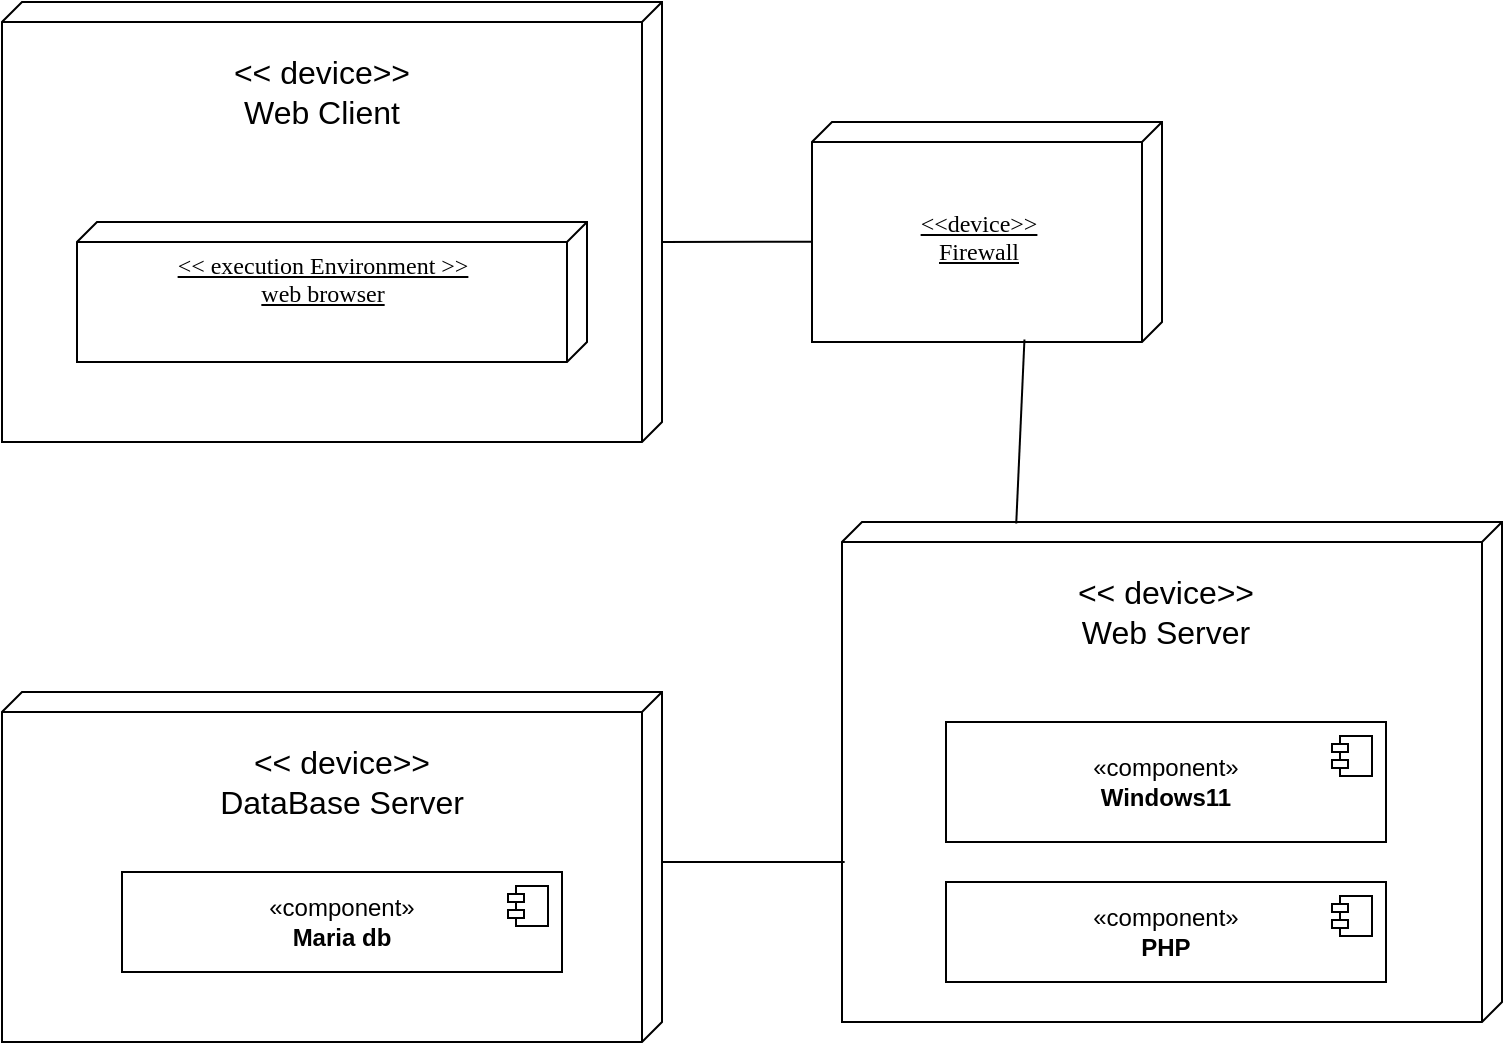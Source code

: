 <mxfile version="24.7.17" pages="10">
  <diagram id="C5RBs43oDa-KdzZeNtuy" name="部屬圖">
    <mxGraphModel grid="1" page="1" gridSize="10" guides="1" tooltips="1" connect="1" arrows="1" fold="1" pageScale="1" pageWidth="827" pageHeight="1169" math="0" shadow="0">
      <root>
        <mxCell id="WIyWlLk6GJQsqaUBKTNV-0" />
        <mxCell id="WIyWlLk6GJQsqaUBKTNV-1" parent="WIyWlLk6GJQsqaUBKTNV-0" />
        <mxCell id="JtgpF99zew84CIk5fjFb-17" value="" style="verticalAlign=top;align=left;spacingTop=8;spacingLeft=2;spacingRight=12;shape=cube;size=10;direction=south;fontStyle=4;html=1;rounded=0;shadow=0;comic=0;labelBackgroundColor=none;strokeWidth=1;fontFamily=Verdana;fontSize=12" vertex="1" parent="WIyWlLk6GJQsqaUBKTNV-1">
          <mxGeometry x="430" y="330" width="330" height="250" as="geometry" />
        </mxCell>
        <mxCell id="JtgpF99zew84CIk5fjFb-1" value="" style="verticalAlign=top;align=left;spacingTop=8;spacingLeft=2;spacingRight=12;shape=cube;size=10;direction=south;fontStyle=4;html=1;rounded=0;shadow=0;comic=0;labelBackgroundColor=none;strokeWidth=1;fontFamily=Verdana;fontSize=12" vertex="1" parent="WIyWlLk6GJQsqaUBKTNV-1">
          <mxGeometry x="10" y="70" width="330" height="220" as="geometry" />
        </mxCell>
        <mxCell id="JtgpF99zew84CIk5fjFb-2" value="&amp;lt;&amp;lt; execution Environment &amp;gt;&amp;gt;&lt;div&gt;web browser&lt;/div&gt;" style="verticalAlign=top;align=center;spacingTop=8;spacingLeft=2;spacingRight=12;shape=cube;size=10;direction=south;fontStyle=4;html=1;rounded=0;shadow=0;comic=0;labelBackgroundColor=none;strokeWidth=1;fontFamily=Verdana;fontSize=12" vertex="1" parent="WIyWlLk6GJQsqaUBKTNV-1">
          <mxGeometry x="47.5" y="180" width="255" height="70" as="geometry" />
        </mxCell>
        <mxCell id="JtgpF99zew84CIk5fjFb-3" value="&amp;lt;&amp;lt; device&amp;gt;&amp;gt;&lt;div&gt;Web Client&lt;/div&gt;" style="text;strokeColor=none;fillColor=none;html=1;align=center;verticalAlign=middle;whiteSpace=wrap;rounded=0;fontSize=16;" vertex="1" parent="WIyWlLk6GJQsqaUBKTNV-1">
          <mxGeometry x="110" y="100" width="120" height="30" as="geometry" />
        </mxCell>
        <mxCell id="JtgpF99zew84CIk5fjFb-4" value="" style="endArrow=none;html=1;rounded=0;fontSize=12;startSize=8;endSize=8;curved=1;entryX=0.545;entryY=1.004;entryDx=0;entryDy=0;entryPerimeter=0;" edge="1" parent="WIyWlLk6GJQsqaUBKTNV-1">
          <mxGeometry width="50" height="50" relative="1" as="geometry">
            <mxPoint x="340" y="190" as="sourcePoint" />
            <mxPoint x="418.68" y="189.9" as="targetPoint" />
          </mxGeometry>
        </mxCell>
        <mxCell id="JtgpF99zew84CIk5fjFb-5" value="&amp;lt;&amp;lt; device&amp;gt;&amp;gt;&lt;div&gt;Web Server&lt;/div&gt;" style="text;strokeColor=none;fillColor=none;html=1;align=center;verticalAlign=middle;whiteSpace=wrap;rounded=0;fontSize=16;" vertex="1" parent="WIyWlLk6GJQsqaUBKTNV-1">
          <mxGeometry x="532" y="360" width="120" height="30" as="geometry" />
        </mxCell>
        <mxCell id="JtgpF99zew84CIk5fjFb-6" value="«component»&lt;br&gt;&lt;b&gt;Windows11&lt;/b&gt;" style="html=1;dropTarget=0;whiteSpace=wrap;" vertex="1" parent="WIyWlLk6GJQsqaUBKTNV-1">
          <mxGeometry x="482" y="430" width="220" height="60" as="geometry" />
        </mxCell>
        <mxCell id="JtgpF99zew84CIk5fjFb-7" value="" style="shape=module;jettyWidth=8;jettyHeight=4;" vertex="1" parent="JtgpF99zew84CIk5fjFb-6">
          <mxGeometry x="1" width="20" height="20" relative="1" as="geometry">
            <mxPoint x="-27" y="7" as="offset" />
          </mxGeometry>
        </mxCell>
        <mxCell id="JtgpF99zew84CIk5fjFb-8" value="" style="verticalAlign=top;align=left;spacingTop=8;spacingLeft=2;spacingRight=12;shape=cube;size=10;direction=south;fontStyle=4;html=1;rounded=0;shadow=0;comic=0;labelBackgroundColor=none;strokeWidth=1;fontFamily=Verdana;fontSize=12" vertex="1" parent="WIyWlLk6GJQsqaUBKTNV-1">
          <mxGeometry x="10" y="415" width="330" height="175" as="geometry" />
        </mxCell>
        <mxCell id="JtgpF99zew84CIk5fjFb-9" value="&amp;lt;&amp;lt; device&amp;gt;&amp;gt;&lt;div&gt;DataBase Server&lt;/div&gt;" style="text;strokeColor=none;fillColor=none;html=1;align=center;verticalAlign=middle;whiteSpace=wrap;rounded=0;fontSize=16;" vertex="1" parent="WIyWlLk6GJQsqaUBKTNV-1">
          <mxGeometry x="110" y="445" width="140" height="30" as="geometry" />
        </mxCell>
        <mxCell id="JtgpF99zew84CIk5fjFb-10" value="«component»&lt;br&gt;&lt;b&gt;Maria db&lt;/b&gt;" style="html=1;dropTarget=0;whiteSpace=wrap;" vertex="1" parent="WIyWlLk6GJQsqaUBKTNV-1">
          <mxGeometry x="70" y="505" width="220" height="50" as="geometry" />
        </mxCell>
        <mxCell id="JtgpF99zew84CIk5fjFb-11" value="" style="shape=module;jettyWidth=8;jettyHeight=4;" vertex="1" parent="JtgpF99zew84CIk5fjFb-10">
          <mxGeometry x="1" width="20" height="20" relative="1" as="geometry">
            <mxPoint x="-27" y="7" as="offset" />
          </mxGeometry>
        </mxCell>
        <mxCell id="JtgpF99zew84CIk5fjFb-14" value="&lt;div&gt;&lt;br&gt;&lt;/div&gt;&lt;div&gt;&lt;br&gt;&lt;/div&gt;&amp;lt;&amp;lt;device&amp;gt;&amp;gt;&lt;div&gt;Firewall&lt;/div&gt;" style="verticalAlign=top;align=center;spacingTop=8;spacingLeft=2;spacingRight=12;shape=cube;size=10;direction=south;fontStyle=4;html=1;rounded=0;shadow=0;comic=0;labelBackgroundColor=none;strokeWidth=1;fontFamily=Verdana;fontSize=12" vertex="1" parent="WIyWlLk6GJQsqaUBKTNV-1">
          <mxGeometry x="415" y="130" width="175" height="110" as="geometry" />
        </mxCell>
        <mxCell id="JtgpF99zew84CIk5fjFb-15" value="" style="endArrow=none;html=1;rounded=0;fontSize=12;startSize=8;endSize=8;curved=1;entryX=0.003;entryY=0.736;entryDx=0;entryDy=0;entryPerimeter=0;exitX=0.989;exitY=0.393;exitDx=0;exitDy=0;exitPerimeter=0;" edge="1" parent="WIyWlLk6GJQsqaUBKTNV-1" source="JtgpF99zew84CIk5fjFb-14" target="JtgpF99zew84CIk5fjFb-17">
          <mxGeometry width="50" height="50" relative="1" as="geometry">
            <mxPoint x="526" y="240" as="sourcePoint" />
            <mxPoint x="684" y="280.9" as="targetPoint" />
          </mxGeometry>
        </mxCell>
        <mxCell id="JtgpF99zew84CIk5fjFb-24" value="" style="endArrow=none;html=1;rounded=0;fontSize=12;startSize=8;endSize=8;curved=1;entryX=0.68;entryY=0.996;entryDx=0;entryDy=0;entryPerimeter=0;" edge="1" parent="WIyWlLk6GJQsqaUBKTNV-1" target="JtgpF99zew84CIk5fjFb-17">
          <mxGeometry width="50" height="50" relative="1" as="geometry">
            <mxPoint x="340" y="500" as="sourcePoint" />
            <mxPoint x="420" y="500" as="targetPoint" />
          </mxGeometry>
        </mxCell>
        <mxCell id="JtgpF99zew84CIk5fjFb-33" value="«component»&lt;br&gt;&lt;b&gt;PHP&lt;/b&gt;" style="html=1;dropTarget=0;whiteSpace=wrap;" vertex="1" parent="WIyWlLk6GJQsqaUBKTNV-1">
          <mxGeometry x="482" y="510" width="220" height="50" as="geometry" />
        </mxCell>
        <mxCell id="JtgpF99zew84CIk5fjFb-34" value="" style="shape=module;jettyWidth=8;jettyHeight=4;" vertex="1" parent="JtgpF99zew84CIk5fjFb-33">
          <mxGeometry x="1" width="20" height="20" relative="1" as="geometry">
            <mxPoint x="-27" y="7" as="offset" />
          </mxGeometry>
        </mxCell>
      </root>
    </mxGraphModel>
  </diagram>
  <diagram name="套件圖" id="lEI9dVvbWSzG1wyAsRGO">
    <mxGraphModel grid="1" page="1" gridSize="10" guides="1" tooltips="1" connect="1" arrows="1" fold="1" pageScale="1" pageWidth="827" pageHeight="1169" math="0" shadow="0">
      <root>
        <mxCell id="Mau_UP82ot6dA8p3I-eF-0" />
        <mxCell id="Mau_UP82ot6dA8p3I-eF-1" parent="Mau_UP82ot6dA8p3I-eF-0" />
        <mxCell id="dsiBFXSh3bRJHmIRualH-1" value="" style="shape=folder;fontStyle=1;spacingTop=10;tabWidth=110;tabHeight=20;tabPosition=left;html=1;whiteSpace=wrap;" vertex="1" parent="Mau_UP82ot6dA8p3I-eF-1">
          <mxGeometry x="90" y="210" width="950" height="430" as="geometry" />
        </mxCell>
        <mxCell id="dsiBFXSh3bRJHmIRualH-2" value="&lt;span style=&quot;font-weight: normal;&quot;&gt;User&lt;/span&gt;&lt;div&gt;&lt;span style=&quot;font-weight: normal;&quot;&gt;&lt;br&gt;&lt;/span&gt;&lt;/div&gt;&lt;div&gt;&lt;span style=&quot;font-weight: normal;&quot;&gt;&lt;br&gt;&lt;/span&gt;&lt;/div&gt;&lt;div&gt;&lt;br&gt;&lt;/div&gt;&lt;div&gt;&lt;br&gt;&lt;/div&gt;&lt;div&gt;&lt;br&gt;&lt;/div&gt;" style="shape=folder;fontStyle=1;spacingTop=10;tabWidth=40;tabHeight=14;tabPosition=left;html=1;whiteSpace=wrap;" vertex="1" parent="Mau_UP82ot6dA8p3I-eF-1">
          <mxGeometry x="150" y="280" width="240" height="160" as="geometry" />
        </mxCell>
        <mxCell id="dsiBFXSh3bRJHmIRualH-3" value="&lt;span style=&quot;font-weight: normal;&quot;&gt;User&lt;/span&gt;" style="shape=folder;fontStyle=1;spacingTop=10;tabWidth=40;tabHeight=14;tabPosition=left;html=1;whiteSpace=wrap;" vertex="1" parent="Mau_UP82ot6dA8p3I-eF-1">
          <mxGeometry x="200" y="360" width="150" height="70" as="geometry" />
        </mxCell>
        <mxCell id="dsiBFXSh3bRJHmIRualH-4" value="&lt;span style=&quot;font-weight: 400;&quot;&gt;presentation layer&lt;/span&gt;&lt;br&gt;&lt;div&gt;&lt;span style=&quot;font-weight: normal;&quot;&gt;&lt;br&gt;&lt;/span&gt;&lt;/div&gt;&lt;div&gt;&lt;span style=&quot;font-weight: normal;&quot;&gt;&lt;br&gt;&lt;/span&gt;&lt;/div&gt;&lt;div&gt;&lt;br&gt;&lt;/div&gt;&lt;div&gt;&lt;br&gt;&lt;/div&gt;&lt;div&gt;&lt;br&gt;&lt;/div&gt;" style="shape=folder;fontStyle=1;spacingTop=10;tabWidth=40;tabHeight=14;tabPosition=left;html=1;whiteSpace=wrap;" vertex="1" parent="Mau_UP82ot6dA8p3I-eF-1">
          <mxGeometry x="450" y="280" width="240" height="160" as="geometry" />
        </mxCell>
        <mxCell id="dsiBFXSh3bRJHmIRualH-5" value="&lt;span style=&quot;font-weight: normal;&quot;&gt;User interface&lt;/span&gt;" style="shape=folder;fontStyle=1;spacingTop=10;tabWidth=40;tabHeight=14;tabPosition=left;html=1;whiteSpace=wrap;" vertex="1" parent="Mau_UP82ot6dA8p3I-eF-1">
          <mxGeometry x="500" y="360" width="150" height="70" as="geometry" />
        </mxCell>
        <mxCell id="dsiBFXSh3bRJHmIRualH-6" value="&lt;span style=&quot;font-weight: 400;&quot;&gt;Data Layer&lt;/span&gt;&lt;br&gt;&lt;div&gt;&lt;span style=&quot;font-weight: normal;&quot;&gt;&lt;br&gt;&lt;/span&gt;&lt;/div&gt;&lt;div&gt;&lt;span style=&quot;font-weight: normal;&quot;&gt;&lt;br&gt;&lt;/span&gt;&lt;/div&gt;&lt;div&gt;&lt;br&gt;&lt;/div&gt;&lt;div&gt;&lt;br&gt;&lt;/div&gt;&lt;div&gt;&lt;br&gt;&lt;/div&gt;" style="shape=folder;fontStyle=1;spacingTop=10;tabWidth=40;tabHeight=14;tabPosition=left;html=1;whiteSpace=wrap;" vertex="1" parent="Mau_UP82ot6dA8p3I-eF-1">
          <mxGeometry x="455" y="460" width="240" height="160" as="geometry" />
        </mxCell>
        <mxCell id="dsiBFXSh3bRJHmIRualH-7" value="&lt;span style=&quot;font-weight: normal;&quot;&gt;Data Access&lt;/span&gt;" style="shape=folder;fontStyle=1;spacingTop=10;tabWidth=40;tabHeight=14;tabPosition=left;html=1;whiteSpace=wrap;" vertex="1" parent="Mau_UP82ot6dA8p3I-eF-1">
          <mxGeometry x="505" y="540" width="150" height="70" as="geometry" />
        </mxCell>
        <mxCell id="dsiBFXSh3bRJHmIRualH-9" value="&lt;span style=&quot;font-weight: normal;&quot;&gt;Data Source&lt;/span&gt;" style="shape=folder;fontStyle=1;spacingTop=10;tabWidth=40;tabHeight=14;tabPosition=left;html=1;whiteSpace=wrap;" vertex="1" parent="Mau_UP82ot6dA8p3I-eF-1">
          <mxGeometry x="200" y="530" width="150" height="70" as="geometry" />
        </mxCell>
        <mxCell id="dsiBFXSh3bRJHmIRualH-10" value="" style="endArrow=open;endSize=12;dashed=1;html=1;rounded=0;" edge="1" parent="Mau_UP82ot6dA8p3I-eF-1">
          <mxGeometry width="160" relative="1" as="geometry">
            <mxPoint x="390" y="370" as="sourcePoint" />
            <mxPoint x="450" y="370" as="targetPoint" />
          </mxGeometry>
        </mxCell>
        <mxCell id="dsiBFXSh3bRJHmIRualH-11" value="&lt;span style=&quot;font-weight: 400;&quot;&gt;Service Layer&lt;/span&gt;&lt;br&gt;&lt;div&gt;&lt;span style=&quot;font-weight: normal;&quot;&gt;&lt;br&gt;&lt;/span&gt;&lt;/div&gt;&lt;div&gt;&lt;span style=&quot;font-weight: normal;&quot;&gt;&lt;br&gt;&lt;/span&gt;&lt;/div&gt;&lt;div&gt;&lt;br&gt;&lt;/div&gt;&lt;div&gt;&lt;br&gt;&lt;/div&gt;&lt;div&gt;&lt;br&gt;&lt;/div&gt;" style="shape=folder;fontStyle=1;spacingTop=10;tabWidth=40;tabHeight=14;tabPosition=left;html=1;whiteSpace=wrap;" vertex="1" parent="Mau_UP82ot6dA8p3I-eF-1">
          <mxGeometry x="750" y="280" width="240" height="160" as="geometry" />
        </mxCell>
        <mxCell id="dsiBFXSh3bRJHmIRualH-12" value="&lt;span style=&quot;font-weight: 400;&quot;&gt;Modal&lt;/span&gt;" style="shape=folder;fontStyle=1;spacingTop=10;tabWidth=40;tabHeight=14;tabPosition=left;html=1;whiteSpace=wrap;" vertex="1" parent="Mau_UP82ot6dA8p3I-eF-1">
          <mxGeometry x="800" y="360" width="150" height="70" as="geometry" />
        </mxCell>
        <mxCell id="dsiBFXSh3bRJHmIRualH-13" value="" style="endArrow=open;endSize=12;dashed=1;html=1;rounded=0;" edge="1" parent="Mau_UP82ot6dA8p3I-eF-1">
          <mxGeometry width="160" relative="1" as="geometry">
            <mxPoint x="690" y="370" as="sourcePoint" />
            <mxPoint x="750" y="370" as="targetPoint" />
          </mxGeometry>
        </mxCell>
        <mxCell id="dsiBFXSh3bRJHmIRualH-14" value="" style="endArrow=open;endSize=12;dashed=1;html=1;rounded=0;exitX=0.5;exitY=1;exitDx=0;exitDy=0;exitPerimeter=0;" edge="1" parent="Mau_UP82ot6dA8p3I-eF-1" source="dsiBFXSh3bRJHmIRualH-11">
          <mxGeometry width="160" relative="1" as="geometry">
            <mxPoint x="720" y="539" as="sourcePoint" />
            <mxPoint x="696" y="550" as="targetPoint" />
            <Array as="points">
              <mxPoint x="870" y="550" />
            </Array>
          </mxGeometry>
        </mxCell>
        <mxCell id="dsiBFXSh3bRJHmIRualH-15" value="" style="endArrow=open;endSize=12;dashed=1;html=1;rounded=0;entryX=1.007;entryY=0.422;entryDx=0;entryDy=0;entryPerimeter=0;" edge="1" parent="Mau_UP82ot6dA8p3I-eF-1" target="dsiBFXSh3bRJHmIRualH-9">
          <mxGeometry width="160" relative="1" as="geometry">
            <mxPoint x="455" y="560" as="sourcePoint" />
            <mxPoint x="355" y="558.0" as="targetPoint" />
          </mxGeometry>
        </mxCell>
        <mxCell id="dsiBFXSh3bRJHmIRualH-16" value="評星宇宙" style="text;html=1;align=center;verticalAlign=middle;resizable=0;points=[];autosize=1;strokeColor=none;fillColor=none;" vertex="1" parent="Mau_UP82ot6dA8p3I-eF-1">
          <mxGeometry x="530" y="240" width="70" height="30" as="geometry" />
        </mxCell>
      </root>
    </mxGraphModel>
  </diagram>
  <diagram name="元件圖" id="K_JbntC65Z2jVR1ERsR6">
    <mxGraphModel grid="1" page="1" gridSize="10" guides="1" tooltips="1" connect="1" arrows="1" fold="1" pageScale="1" pageWidth="827" pageHeight="1169" math="0" shadow="0">
      <root>
        <mxCell id="c2u8gQ8nUJPN4agrWA73-0" />
        <mxCell id="c2u8gQ8nUJPN4agrWA73-1" parent="c2u8gQ8nUJPN4agrWA73-0" />
        <mxCell id="_3ofn7URysI2PoVRVYJP-5" value="«Component»&lt;br&gt;&lt;br&gt;&lt;div&gt;主頁&lt;/div&gt;" style="html=1;dropTarget=0;whiteSpace=wrap;" vertex="1" parent="c2u8gQ8nUJPN4agrWA73-1">
          <mxGeometry x="520" y="180" width="180" height="60" as="geometry" />
        </mxCell>
        <mxCell id="_3ofn7URysI2PoVRVYJP-6" value="" style="shape=module;jettyWidth=8;jettyHeight=4;" vertex="1" parent="_3ofn7URysI2PoVRVYJP-5">
          <mxGeometry x="1" width="20" height="20" relative="1" as="geometry">
            <mxPoint x="-27" y="7" as="offset" />
          </mxGeometry>
        </mxCell>
        <mxCell id="_3ofn7URysI2PoVRVYJP-7" value="«Component»&lt;br&gt;&lt;br&gt;&lt;div&gt;登入&lt;/div&gt;" style="html=1;dropTarget=0;whiteSpace=wrap;" vertex="1" parent="c2u8gQ8nUJPN4agrWA73-1">
          <mxGeometry x="130" y="320" width="180" height="60" as="geometry" />
        </mxCell>
        <mxCell id="_3ofn7URysI2PoVRVYJP-8" value="" style="shape=module;jettyWidth=8;jettyHeight=4;" vertex="1" parent="_3ofn7URysI2PoVRVYJP-7">
          <mxGeometry x="1" width="20" height="20" relative="1" as="geometry">
            <mxPoint x="-27" y="7" as="offset" />
          </mxGeometry>
        </mxCell>
        <mxCell id="_3ofn7URysI2PoVRVYJP-9" value="«Component»&lt;br&gt;&lt;br&gt;&lt;div&gt;推薦商家&lt;/div&gt;" style="html=1;dropTarget=0;whiteSpace=wrap;" vertex="1" parent="c2u8gQ8nUJPN4agrWA73-1">
          <mxGeometry x="323" y="320" width="180" height="60" as="geometry" />
        </mxCell>
        <mxCell id="_3ofn7URysI2PoVRVYJP-10" value="" style="shape=module;jettyWidth=8;jettyHeight=4;" vertex="1" parent="_3ofn7URysI2PoVRVYJP-9">
          <mxGeometry x="1" width="20" height="20" relative="1" as="geometry">
            <mxPoint x="-27" y="7" as="offset" />
          </mxGeometry>
        </mxCell>
        <mxCell id="_3ofn7URysI2PoVRVYJP-11" value="«Component»&lt;br&gt;&lt;br&gt;&lt;div&gt;問題回饋&lt;/div&gt;" style="html=1;dropTarget=0;whiteSpace=wrap;" vertex="1" parent="c2u8gQ8nUJPN4agrWA73-1">
          <mxGeometry x="920" y="320" width="180" height="60" as="geometry" />
        </mxCell>
        <mxCell id="_3ofn7URysI2PoVRVYJP-12" value="" style="shape=module;jettyWidth=8;jettyHeight=4;" vertex="1" parent="_3ofn7URysI2PoVRVYJP-11">
          <mxGeometry x="1" width="20" height="20" relative="1" as="geometry">
            <mxPoint x="-27" y="7" as="offset" />
          </mxGeometry>
        </mxCell>
        <mxCell id="_3ofn7URysI2PoVRVYJP-13" value="«Component»&lt;br&gt;&lt;br&gt;&lt;div&gt;查詢商家&lt;/div&gt;" style="html=1;dropTarget=0;whiteSpace=wrap;" vertex="1" parent="c2u8gQ8nUJPN4agrWA73-1">
          <mxGeometry x="720" y="320" width="180" height="60" as="geometry" />
        </mxCell>
        <mxCell id="_3ofn7URysI2PoVRVYJP-14" value="" style="shape=module;jettyWidth=8;jettyHeight=4;" vertex="1" parent="_3ofn7URysI2PoVRVYJP-13">
          <mxGeometry x="1" width="20" height="20" relative="1" as="geometry">
            <mxPoint x="-27" y="7" as="offset" />
          </mxGeometry>
        </mxCell>
        <mxCell id="_3ofn7URysI2PoVRVYJP-15" value="" style="endArrow=none;html=1;rounded=0;entryX=0.5;entryY=1;entryDx=0;entryDy=0;" edge="1" parent="c2u8gQ8nUJPN4agrWA73-1" target="_3ofn7URysI2PoVRVYJP-9">
          <mxGeometry width="50" height="50" relative="1" as="geometry">
            <mxPoint x="413" y="410" as="sourcePoint" />
            <mxPoint x="610" y="440" as="targetPoint" />
          </mxGeometry>
        </mxCell>
        <mxCell id="_3ofn7URysI2PoVRVYJP-16" value="" style="ellipse;whiteSpace=wrap;html=1;aspect=fixed;" vertex="1" parent="c2u8gQ8nUJPN4agrWA73-1">
          <mxGeometry x="393" y="410" width="40" height="40" as="geometry" />
        </mxCell>
        <mxCell id="_3ofn7URysI2PoVRVYJP-17" value="推薦" style="text;html=1;align=center;verticalAlign=middle;resizable=0;points=[];autosize=1;strokeColor=none;fillColor=none;" vertex="1" parent="c2u8gQ8nUJPN4agrWA73-1">
          <mxGeometry x="388" y="460" width="50" height="30" as="geometry" />
        </mxCell>
        <mxCell id="_3ofn7URysI2PoVRVYJP-18" value="«Component»&lt;br&gt;&lt;br&gt;&lt;div&gt;使用說明&lt;/div&gt;" style="html=1;dropTarget=0;whiteSpace=wrap;" vertex="1" parent="c2u8gQ8nUJPN4agrWA73-1">
          <mxGeometry x="520" y="320" width="180" height="60" as="geometry" />
        </mxCell>
        <mxCell id="_3ofn7URysI2PoVRVYJP-19" value="" style="shape=module;jettyWidth=8;jettyHeight=4;" vertex="1" parent="_3ofn7URysI2PoVRVYJP-18">
          <mxGeometry x="1" width="20" height="20" relative="1" as="geometry">
            <mxPoint x="-27" y="7" as="offset" />
          </mxGeometry>
        </mxCell>
        <mxCell id="_3ofn7URysI2PoVRVYJP-20" value="" style="endArrow=none;html=1;rounded=0;entryX=0.5;entryY=1;entryDx=0;entryDy=0;" edge="1" parent="c2u8gQ8nUJPN4agrWA73-1">
          <mxGeometry width="50" height="50" relative="1" as="geometry">
            <mxPoint x="610" y="410" as="sourcePoint" />
            <mxPoint x="610" y="380" as="targetPoint" />
          </mxGeometry>
        </mxCell>
        <mxCell id="_3ofn7URysI2PoVRVYJP-21" value="" style="ellipse;whiteSpace=wrap;html=1;aspect=fixed;" vertex="1" parent="c2u8gQ8nUJPN4agrWA73-1">
          <mxGeometry x="590" y="410" width="40" height="40" as="geometry" />
        </mxCell>
        <mxCell id="_3ofn7URysI2PoVRVYJP-22" value="查看使用說明" style="text;html=1;align=center;verticalAlign=middle;resizable=0;points=[];autosize=1;strokeColor=none;fillColor=none;" vertex="1" parent="c2u8gQ8nUJPN4agrWA73-1">
          <mxGeometry x="560" y="460" width="100" height="30" as="geometry" />
        </mxCell>
        <mxCell id="_3ofn7URysI2PoVRVYJP-23" value="" style="endArrow=none;html=1;rounded=0;entryX=0.5;entryY=1;entryDx=0;entryDy=0;" edge="1" parent="c2u8gQ8nUJPN4agrWA73-1">
          <mxGeometry width="50" height="50" relative="1" as="geometry">
            <mxPoint x="1010" y="410" as="sourcePoint" />
            <mxPoint x="1010" y="380" as="targetPoint" />
          </mxGeometry>
        </mxCell>
        <mxCell id="_3ofn7URysI2PoVRVYJP-24" value="" style="ellipse;whiteSpace=wrap;html=1;aspect=fixed;" vertex="1" parent="c2u8gQ8nUJPN4agrWA73-1">
          <mxGeometry x="990" y="410" width="40" height="40" as="geometry" />
        </mxCell>
        <mxCell id="_3ofn7URysI2PoVRVYJP-25" value="輸入欲回報之問題" style="text;html=1;align=center;verticalAlign=middle;resizable=0;points=[];autosize=1;strokeColor=none;fillColor=none;" vertex="1" parent="c2u8gQ8nUJPN4agrWA73-1">
          <mxGeometry x="950" y="460" width="120" height="30" as="geometry" />
        </mxCell>
        <mxCell id="_3ofn7URysI2PoVRVYJP-26" value="" style="endArrow=none;html=1;rounded=0;entryX=0.5;entryY=1;entryDx=0;entryDy=0;" edge="1" parent="c2u8gQ8nUJPN4agrWA73-1" target="_3ofn7URysI2PoVRVYJP-13">
          <mxGeometry width="50" height="50" relative="1" as="geometry">
            <mxPoint x="810" y="480" as="sourcePoint" />
            <mxPoint x="780" y="310" as="targetPoint" />
          </mxGeometry>
        </mxCell>
        <mxCell id="_3ofn7URysI2PoVRVYJP-27" value="«Component»&lt;br&gt;&lt;br&gt;&lt;div&gt;商家詳細頁面&lt;/div&gt;" style="html=1;dropTarget=0;whiteSpace=wrap;" vertex="1" parent="c2u8gQ8nUJPN4agrWA73-1">
          <mxGeometry x="720" y="480" width="180" height="60" as="geometry" />
        </mxCell>
        <mxCell id="_3ofn7URysI2PoVRVYJP-28" value="" style="shape=module;jettyWidth=8;jettyHeight=4;" vertex="1" parent="_3ofn7URysI2PoVRVYJP-27">
          <mxGeometry x="1" width="20" height="20" relative="1" as="geometry">
            <mxPoint x="-27" y="7" as="offset" />
          </mxGeometry>
        </mxCell>
        <mxCell id="_3ofn7URysI2PoVRVYJP-29" value="«Component»&lt;br&gt;&lt;br&gt;&lt;div&gt;收藏商家&lt;/div&gt;" style="html=1;dropTarget=0;whiteSpace=wrap;" vertex="1" parent="c2u8gQ8nUJPN4agrWA73-1">
          <mxGeometry x="570" y="610" width="180" height="60" as="geometry" />
        </mxCell>
        <mxCell id="_3ofn7URysI2PoVRVYJP-30" value="" style="shape=module;jettyWidth=8;jettyHeight=4;" vertex="1" parent="_3ofn7URysI2PoVRVYJP-29">
          <mxGeometry x="1" width="20" height="20" relative="1" as="geometry">
            <mxPoint x="-27" y="7" as="offset" />
          </mxGeometry>
        </mxCell>
        <mxCell id="_3ofn7URysI2PoVRVYJP-31" value="«Component»&lt;br&gt;&lt;br&gt;&lt;div&gt;查看官網&lt;/div&gt;" style="html=1;dropTarget=0;whiteSpace=wrap;" vertex="1" parent="c2u8gQ8nUJPN4agrWA73-1">
          <mxGeometry x="890" y="610" width="180" height="60" as="geometry" />
        </mxCell>
        <mxCell id="_3ofn7URysI2PoVRVYJP-32" value="" style="shape=module;jettyWidth=8;jettyHeight=4;" vertex="1" parent="_3ofn7URysI2PoVRVYJP-31">
          <mxGeometry x="1" width="20" height="20" relative="1" as="geometry">
            <mxPoint x="-27" y="7" as="offset" />
          </mxGeometry>
        </mxCell>
        <mxCell id="_3ofn7URysI2PoVRVYJP-33" value="" style="endArrow=open;endSize=12;dashed=1;html=1;rounded=0;exitX=0.25;exitY=1;exitDx=0;exitDy=0;entryX=0.614;entryY=0.003;entryDx=0;entryDy=0;entryPerimeter=0;" edge="1" parent="c2u8gQ8nUJPN4agrWA73-1" source="_3ofn7URysI2PoVRVYJP-27" target="_3ofn7URysI2PoVRVYJP-29">
          <mxGeometry width="160" relative="1" as="geometry">
            <mxPoint x="710" y="740" as="sourcePoint" />
            <mxPoint x="870" y="740" as="targetPoint" />
          </mxGeometry>
        </mxCell>
        <mxCell id="_3ofn7URysI2PoVRVYJP-38" value="" style="endArrow=open;endSize=12;dashed=1;html=1;rounded=0;exitX=0.75;exitY=1;exitDx=0;exitDy=0;entryX=0.25;entryY=0;entryDx=0;entryDy=0;" edge="1" parent="c2u8gQ8nUJPN4agrWA73-1" source="_3ofn7URysI2PoVRVYJP-27" target="_3ofn7URysI2PoVRVYJP-31">
          <mxGeometry width="160" relative="1" as="geometry">
            <mxPoint x="775" y="550" as="sourcePoint" />
            <mxPoint x="691" y="620" as="targetPoint" />
          </mxGeometry>
        </mxCell>
        <mxCell id="_3ofn7URysI2PoVRVYJP-39" value="" style="endArrow=none;html=1;rounded=0;entryX=0.5;entryY=1;entryDx=0;entryDy=0;" edge="1" parent="c2u8gQ8nUJPN4agrWA73-1">
          <mxGeometry width="50" height="50" relative="1" as="geometry">
            <mxPoint x="660" y="700" as="sourcePoint" />
            <mxPoint x="660" y="670" as="targetPoint" />
          </mxGeometry>
        </mxCell>
        <mxCell id="_3ofn7URysI2PoVRVYJP-40" value="" style="ellipse;whiteSpace=wrap;html=1;aspect=fixed;" vertex="1" parent="c2u8gQ8nUJPN4agrWA73-1">
          <mxGeometry x="640" y="700" width="40" height="40" as="geometry" />
        </mxCell>
        <mxCell id="_3ofn7URysI2PoVRVYJP-41" value="新增收藏商家" style="text;html=1;align=center;verticalAlign=middle;resizable=0;points=[];autosize=1;strokeColor=none;fillColor=none;" vertex="1" parent="c2u8gQ8nUJPN4agrWA73-1">
          <mxGeometry x="610" y="750" width="100" height="30" as="geometry" />
        </mxCell>
        <mxCell id="_3ofn7URysI2PoVRVYJP-42" value="" style="endArrow=none;html=1;rounded=0;entryX=0.5;entryY=1;entryDx=0;entryDy=0;" edge="1" parent="c2u8gQ8nUJPN4agrWA73-1">
          <mxGeometry width="50" height="50" relative="1" as="geometry">
            <mxPoint x="990" y="700" as="sourcePoint" />
            <mxPoint x="990" y="670" as="targetPoint" />
          </mxGeometry>
        </mxCell>
        <mxCell id="_3ofn7URysI2PoVRVYJP-43" value="" style="ellipse;whiteSpace=wrap;html=1;aspect=fixed;" vertex="1" parent="c2u8gQ8nUJPN4agrWA73-1">
          <mxGeometry x="970" y="700" width="40" height="40" as="geometry" />
        </mxCell>
        <mxCell id="_3ofn7URysI2PoVRVYJP-44" value="官網資訊" style="text;html=1;align=center;verticalAlign=middle;resizable=0;points=[];autosize=1;strokeColor=none;fillColor=none;" vertex="1" parent="c2u8gQ8nUJPN4agrWA73-1">
          <mxGeometry x="955" y="750" width="70" height="30" as="geometry" />
        </mxCell>
        <mxCell id="_3ofn7URysI2PoVRVYJP-45" value="" style="endArrow=none;html=1;rounded=0;exitX=0.5;exitY=0;exitDx=0;exitDy=0;" edge="1" parent="c2u8gQ8nUJPN4agrWA73-1" source="_3ofn7URysI2PoVRVYJP-7">
          <mxGeometry width="50" height="50" relative="1" as="geometry">
            <mxPoint x="820" y="490" as="sourcePoint" />
            <mxPoint x="530" y="240" as="targetPoint" />
          </mxGeometry>
        </mxCell>
        <mxCell id="_3ofn7URysI2PoVRVYJP-46" value="" style="endArrow=none;html=1;rounded=0;entryX=0.25;entryY=1;entryDx=0;entryDy=0;exitX=0.5;exitY=0;exitDx=0;exitDy=0;" edge="1" parent="c2u8gQ8nUJPN4agrWA73-1" source="_3ofn7URysI2PoVRVYJP-9" target="_3ofn7URysI2PoVRVYJP-5">
          <mxGeometry width="50" height="50" relative="1" as="geometry">
            <mxPoint x="830" y="500" as="sourcePoint" />
            <mxPoint x="830" y="400" as="targetPoint" />
          </mxGeometry>
        </mxCell>
        <mxCell id="_3ofn7URysI2PoVRVYJP-47" value="" style="endArrow=none;html=1;rounded=0;entryX=0.5;entryY=1;entryDx=0;entryDy=0;exitX=0.5;exitY=0;exitDx=0;exitDy=0;" edge="1" parent="c2u8gQ8nUJPN4agrWA73-1" source="_3ofn7URysI2PoVRVYJP-18" target="_3ofn7URysI2PoVRVYJP-5">
          <mxGeometry width="50" height="50" relative="1" as="geometry">
            <mxPoint x="840" y="510" as="sourcePoint" />
            <mxPoint x="840" y="410" as="targetPoint" />
          </mxGeometry>
        </mxCell>
        <mxCell id="_3ofn7URysI2PoVRVYJP-48" value="" style="endArrow=none;html=1;rounded=0;entryX=0.75;entryY=1;entryDx=0;entryDy=0;exitX=0.5;exitY=0;exitDx=0;exitDy=0;" edge="1" parent="c2u8gQ8nUJPN4agrWA73-1" source="_3ofn7URysI2PoVRVYJP-13" target="_3ofn7URysI2PoVRVYJP-5">
          <mxGeometry width="50" height="50" relative="1" as="geometry">
            <mxPoint x="850" y="520" as="sourcePoint" />
            <mxPoint x="850" y="420" as="targetPoint" />
          </mxGeometry>
        </mxCell>
        <mxCell id="_3ofn7URysI2PoVRVYJP-49" value="" style="endArrow=none;html=1;rounded=0;entryX=0.934;entryY=1.005;entryDx=0;entryDy=0;exitX=0.5;exitY=0;exitDx=0;exitDy=0;entryPerimeter=0;" edge="1" parent="c2u8gQ8nUJPN4agrWA73-1" source="_3ofn7URysI2PoVRVYJP-11" target="_3ofn7URysI2PoVRVYJP-5">
          <mxGeometry width="50" height="50" relative="1" as="geometry">
            <mxPoint x="860" y="530" as="sourcePoint" />
            <mxPoint x="860" y="430" as="targetPoint" />
          </mxGeometry>
        </mxCell>
        <mxCell id="_3ofn7URysI2PoVRVYJP-50" value="" style="endArrow=none;html=1;rounded=0;entryX=0.5;entryY=1;entryDx=0;entryDy=0;" edge="1" parent="c2u8gQ8nUJPN4agrWA73-1" target="_3ofn7URysI2PoVRVYJP-7">
          <mxGeometry width="50" height="50" relative="1" as="geometry">
            <mxPoint x="220" y="480" as="sourcePoint" />
            <mxPoint x="340" y="440" as="targetPoint" />
          </mxGeometry>
        </mxCell>
        <mxCell id="_3ofn7URysI2PoVRVYJP-51" value="«Component»&lt;br&gt;&lt;br&gt;&lt;div&gt;會員專區&lt;/div&gt;" style="html=1;dropTarget=0;whiteSpace=wrap;" vertex="1" parent="c2u8gQ8nUJPN4agrWA73-1">
          <mxGeometry x="130" y="480" width="180" height="60" as="geometry" />
        </mxCell>
        <mxCell id="_3ofn7URysI2PoVRVYJP-52" value="" style="shape=module;jettyWidth=8;jettyHeight=4;" vertex="1" parent="_3ofn7URysI2PoVRVYJP-51">
          <mxGeometry x="1" width="20" height="20" relative="1" as="geometry">
            <mxPoint x="-27" y="7" as="offset" />
          </mxGeometry>
        </mxCell>
        <mxCell id="_3ofn7URysI2PoVRVYJP-53" value="«Component»&lt;br&gt;&lt;br&gt;&lt;div&gt;基本資料&lt;/div&gt;" style="html=1;dropTarget=0;whiteSpace=wrap;" vertex="1" parent="c2u8gQ8nUJPN4agrWA73-1">
          <mxGeometry x="-20" y="610" width="180" height="60" as="geometry" />
        </mxCell>
        <mxCell id="_3ofn7URysI2PoVRVYJP-54" value="" style="shape=module;jettyWidth=8;jettyHeight=4;" vertex="1" parent="_3ofn7URysI2PoVRVYJP-53">
          <mxGeometry x="1" width="20" height="20" relative="1" as="geometry">
            <mxPoint x="-27" y="7" as="offset" />
          </mxGeometry>
        </mxCell>
        <mxCell id="_3ofn7URysI2PoVRVYJP-55" value="«Component»&lt;br&gt;&lt;br&gt;&lt;div&gt;偏好設定&lt;/div&gt;" style="html=1;dropTarget=0;whiteSpace=wrap;" vertex="1" parent="c2u8gQ8nUJPN4agrWA73-1">
          <mxGeometry x="300" y="610" width="180" height="60" as="geometry" />
        </mxCell>
        <mxCell id="_3ofn7URysI2PoVRVYJP-56" value="" style="shape=module;jettyWidth=8;jettyHeight=4;" vertex="1" parent="_3ofn7URysI2PoVRVYJP-55">
          <mxGeometry x="1" width="20" height="20" relative="1" as="geometry">
            <mxPoint x="-27" y="7" as="offset" />
          </mxGeometry>
        </mxCell>
        <mxCell id="_3ofn7URysI2PoVRVYJP-57" value="" style="endArrow=open;endSize=12;dashed=1;html=1;rounded=0;exitX=0.25;exitY=1;exitDx=0;exitDy=0;entryX=0.614;entryY=0.003;entryDx=0;entryDy=0;entryPerimeter=0;" edge="1" parent="c2u8gQ8nUJPN4agrWA73-1" source="_3ofn7URysI2PoVRVYJP-51" target="_3ofn7URysI2PoVRVYJP-53">
          <mxGeometry width="160" relative="1" as="geometry">
            <mxPoint x="120" y="740" as="sourcePoint" />
            <mxPoint x="280" y="740" as="targetPoint" />
          </mxGeometry>
        </mxCell>
        <mxCell id="_3ofn7URysI2PoVRVYJP-58" value="" style="endArrow=open;endSize=12;dashed=1;html=1;rounded=0;exitX=0.75;exitY=1;exitDx=0;exitDy=0;entryX=0.25;entryY=0;entryDx=0;entryDy=0;" edge="1" parent="c2u8gQ8nUJPN4agrWA73-1" source="_3ofn7URysI2PoVRVYJP-51" target="_3ofn7URysI2PoVRVYJP-55">
          <mxGeometry width="160" relative="1" as="geometry">
            <mxPoint x="185" y="550" as="sourcePoint" />
            <mxPoint x="101" y="620" as="targetPoint" />
          </mxGeometry>
        </mxCell>
        <mxCell id="_3ofn7URysI2PoVRVYJP-59" value="" style="endArrow=none;html=1;rounded=0;entryX=0.5;entryY=1;entryDx=0;entryDy=0;" edge="1" parent="c2u8gQ8nUJPN4agrWA73-1">
          <mxGeometry width="50" height="50" relative="1" as="geometry">
            <mxPoint x="70" y="700" as="sourcePoint" />
            <mxPoint x="70" y="670" as="targetPoint" />
          </mxGeometry>
        </mxCell>
        <mxCell id="_3ofn7URysI2PoVRVYJP-60" value="" style="ellipse;whiteSpace=wrap;html=1;aspect=fixed;" vertex="1" parent="c2u8gQ8nUJPN4agrWA73-1">
          <mxGeometry x="50" y="700" width="40" height="40" as="geometry" />
        </mxCell>
        <mxCell id="_3ofn7URysI2PoVRVYJP-62" value="" style="endArrow=none;html=1;rounded=0;entryX=0.5;entryY=1;entryDx=0;entryDy=0;" edge="1" parent="c2u8gQ8nUJPN4agrWA73-1">
          <mxGeometry width="50" height="50" relative="1" as="geometry">
            <mxPoint x="400" y="700" as="sourcePoint" />
            <mxPoint x="400" y="670" as="targetPoint" />
          </mxGeometry>
        </mxCell>
        <mxCell id="_3ofn7URysI2PoVRVYJP-63" value="" style="ellipse;whiteSpace=wrap;html=1;aspect=fixed;" vertex="1" parent="c2u8gQ8nUJPN4agrWA73-1">
          <mxGeometry x="380" y="700" width="40" height="40" as="geometry" />
        </mxCell>
        <mxCell id="_3ofn7URysI2PoVRVYJP-64" value="查看偏好設定" style="text;html=1;align=center;verticalAlign=middle;resizable=0;points=[];autosize=1;strokeColor=none;fillColor=none;" vertex="1" parent="c2u8gQ8nUJPN4agrWA73-1">
          <mxGeometry x="350" y="750" width="100" height="30" as="geometry" />
        </mxCell>
        <mxCell id="_3ofn7URysI2PoVRVYJP-65" value="«Component»&lt;br&gt;&lt;br&gt;&lt;div&gt;權重設定&lt;/div&gt;" style="html=1;dropTarget=0;whiteSpace=wrap;" vertex="1" parent="c2u8gQ8nUJPN4agrWA73-1">
          <mxGeometry x="30" y="800" width="180" height="60" as="geometry" />
        </mxCell>
        <mxCell id="_3ofn7URysI2PoVRVYJP-66" value="" style="shape=module;jettyWidth=8;jettyHeight=4;" vertex="1" parent="_3ofn7URysI2PoVRVYJP-65">
          <mxGeometry x="1" width="20" height="20" relative="1" as="geometry">
            <mxPoint x="-27" y="7" as="offset" />
          </mxGeometry>
        </mxCell>
        <mxCell id="_3ofn7URysI2PoVRVYJP-67" value="" style="endArrow=none;html=1;rounded=0;entryX=0.5;entryY=1;entryDx=0;entryDy=0;" edge="1" parent="c2u8gQ8nUJPN4agrWA73-1">
          <mxGeometry width="50" height="50" relative="1" as="geometry">
            <mxPoint x="130" y="890" as="sourcePoint" />
            <mxPoint x="130" y="860" as="targetPoint" />
          </mxGeometry>
        </mxCell>
        <mxCell id="_3ofn7URysI2PoVRVYJP-68" value="" style="ellipse;whiteSpace=wrap;html=1;aspect=fixed;" vertex="1" parent="c2u8gQ8nUJPN4agrWA73-1">
          <mxGeometry x="110" y="890" width="40" height="40" as="geometry" />
        </mxCell>
        <mxCell id="_3ofn7URysI2PoVRVYJP-69" value="查看權重設定" style="text;html=1;align=center;verticalAlign=middle;resizable=0;points=[];autosize=1;strokeColor=none;fillColor=none;" vertex="1" parent="c2u8gQ8nUJPN4agrWA73-1">
          <mxGeometry x="80" y="940" width="100" height="30" as="geometry" />
        </mxCell>
        <mxCell id="_3ofn7URysI2PoVRVYJP-70" value="«Component»&lt;br&gt;&lt;br&gt;&lt;div&gt;查看收藏商家&lt;/div&gt;" style="html=1;dropTarget=0;whiteSpace=wrap;" vertex="1" parent="c2u8gQ8nUJPN4agrWA73-1">
          <mxGeometry x="230" y="800" width="180" height="60" as="geometry" />
        </mxCell>
        <mxCell id="_3ofn7URysI2PoVRVYJP-71" value="" style="shape=module;jettyWidth=8;jettyHeight=4;" vertex="1" parent="_3ofn7URysI2PoVRVYJP-70">
          <mxGeometry x="1" width="20" height="20" relative="1" as="geometry">
            <mxPoint x="-27" y="7" as="offset" />
          </mxGeometry>
        </mxCell>
        <mxCell id="_3ofn7URysI2PoVRVYJP-72" value="" style="endArrow=none;html=1;rounded=0;entryX=0.5;entryY=1;entryDx=0;entryDy=0;" edge="1" parent="c2u8gQ8nUJPN4agrWA73-1">
          <mxGeometry width="50" height="50" relative="1" as="geometry">
            <mxPoint x="330" y="890" as="sourcePoint" />
            <mxPoint x="330" y="860" as="targetPoint" />
          </mxGeometry>
        </mxCell>
        <mxCell id="_3ofn7URysI2PoVRVYJP-73" value="" style="ellipse;whiteSpace=wrap;html=1;aspect=fixed;" vertex="1" parent="c2u8gQ8nUJPN4agrWA73-1">
          <mxGeometry x="310" y="890" width="40" height="40" as="geometry" />
        </mxCell>
        <mxCell id="_3ofn7URysI2PoVRVYJP-74" value="查看收藏商家" style="text;html=1;align=center;verticalAlign=middle;resizable=0;points=[];autosize=1;strokeColor=none;fillColor=none;" vertex="1" parent="c2u8gQ8nUJPN4agrWA73-1">
          <mxGeometry x="280" y="940" width="100" height="30" as="geometry" />
        </mxCell>
        <mxCell id="_3ofn7URysI2PoVRVYJP-75" value="查看基本資料" style="text;html=1;align=center;verticalAlign=middle;resizable=0;points=[];autosize=1;strokeColor=none;fillColor=none;" vertex="1" parent="c2u8gQ8nUJPN4agrWA73-1">
          <mxGeometry x="20" y="750" width="100" height="30" as="geometry" />
        </mxCell>
        <mxCell id="_3ofn7URysI2PoVRVYJP-76" value="" style="endArrow=open;endSize=12;dashed=1;html=1;rounded=0;exitX=0.382;exitY=0.999;exitDx=0;exitDy=0;entryX=0.852;entryY=-0.027;entryDx=0;entryDy=0;entryPerimeter=0;exitPerimeter=0;" edge="1" parent="c2u8gQ8nUJPN4agrWA73-1" source="_3ofn7URysI2PoVRVYJP-51" target="_3ofn7URysI2PoVRVYJP-65">
          <mxGeometry width="160" relative="1" as="geometry">
            <mxPoint x="185" y="550" as="sourcePoint" />
            <mxPoint x="101" y="620" as="targetPoint" />
          </mxGeometry>
        </mxCell>
        <mxCell id="_3ofn7URysI2PoVRVYJP-77" value="" style="endArrow=open;endSize=12;dashed=1;html=1;rounded=0;exitX=0.6;exitY=0.999;exitDx=0;exitDy=0;entryX=0.25;entryY=0;entryDx=0;entryDy=0;exitPerimeter=0;" edge="1" parent="c2u8gQ8nUJPN4agrWA73-1" source="_3ofn7URysI2PoVRVYJP-51" target="_3ofn7URysI2PoVRVYJP-70">
          <mxGeometry width="160" relative="1" as="geometry">
            <mxPoint x="195" y="560" as="sourcePoint" />
            <mxPoint x="111" y="630" as="targetPoint" />
          </mxGeometry>
        </mxCell>
      </root>
    </mxGraphModel>
  </diagram>
  <diagram name="狀態機-會員登入" id="2Fqh_lMVmFb-MjldWHY_">
    <mxGraphModel grid="1" page="1" gridSize="10" guides="1" tooltips="1" connect="1" arrows="1" fold="1" pageScale="1" pageWidth="827" pageHeight="1169" math="0" shadow="0">
      <root>
        <mxCell id="QPB63ByAo_tz4oJxPM3o-0" />
        <mxCell id="QPB63ByAo_tz4oJxPM3o-1" parent="QPB63ByAo_tz4oJxPM3o-0" />
        <mxCell id="EMTmmOVKHAkTufm51TqJ-0" value="" style="ellipse;fillColor=strokeColor;html=1;" vertex="1" parent="QPB63ByAo_tz4oJxPM3o-1">
          <mxGeometry x="404.17" y="162" width="30" height="30" as="geometry" />
        </mxCell>
        <mxCell id="EMTmmOVKHAkTufm51TqJ-1" value="" style="endArrow=classic;html=1;rounded=0;exitX=0.5;exitY=1;exitDx=0;exitDy=0;" edge="1" parent="QPB63ByAo_tz4oJxPM3o-1" source="EMTmmOVKHAkTufm51TqJ-0">
          <mxGeometry width="50" height="50" relative="1" as="geometry">
            <mxPoint x="396.17" y="452" as="sourcePoint" />
            <mxPoint x="419.17" y="242" as="targetPoint" />
          </mxGeometry>
        </mxCell>
        <mxCell id="EMTmmOVKHAkTufm51TqJ-2" value="未登入" style="html=1;align=center;verticalAlign=top;rounded=1;absoluteArcSize=1;arcSize=10;dashed=0;whiteSpace=wrap;" vertex="1" parent="QPB63ByAo_tz4oJxPM3o-1">
          <mxGeometry x="349.17" y="242" width="140" height="40" as="geometry" />
        </mxCell>
        <mxCell id="EMTmmOVKHAkTufm51TqJ-3" value="驗證信箱" style="html=1;align=center;verticalAlign=top;rounded=1;absoluteArcSize=1;arcSize=10;dashed=0;whiteSpace=wrap;" vertex="1" parent="QPB63ByAo_tz4oJxPM3o-1">
          <mxGeometry x="580.17" y="242" width="140" height="40" as="geometry" />
        </mxCell>
        <mxCell id="EMTmmOVKHAkTufm51TqJ-4" value="驗證註冊信箱" style="html=1;align=center;verticalAlign=top;rounded=1;absoluteArcSize=1;arcSize=10;dashed=0;whiteSpace=wrap;" vertex="1" parent="QPB63ByAo_tz4oJxPM3o-1">
          <mxGeometry x="108.61" y="242" width="140" height="40" as="geometry" />
        </mxCell>
        <mxCell id="EMTmmOVKHAkTufm51TqJ-5" value="" style="endArrow=classic;html=1;rounded=0;entryX=0;entryY=0.25;entryDx=0;entryDy=0;" edge="1" parent="QPB63ByAo_tz4oJxPM3o-1">
          <mxGeometry relative="1" as="geometry">
            <mxPoint x="489.17" y="261.8" as="sourcePoint" />
            <mxPoint x="580.17" y="261.8" as="targetPoint" />
          </mxGeometry>
        </mxCell>
        <mxCell id="EMTmmOVKHAkTufm51TqJ-6" value="註冊" style="edgeLabel;resizable=0;html=1;;align=center;verticalAlign=middle;" connectable="0" vertex="1" parent="EMTmmOVKHAkTufm51TqJ-5">
          <mxGeometry relative="1" as="geometry" />
        </mxCell>
        <mxCell id="EMTmmOVKHAkTufm51TqJ-7" value="" style="endArrow=classic;html=1;rounded=0;entryX=0.5;entryY=1;entryDx=0;entryDy=0;exitX=0.5;exitY=0;exitDx=0;exitDy=0;" edge="1" parent="QPB63ByAo_tz4oJxPM3o-1">
          <mxGeometry relative="1" as="geometry">
            <mxPoint x="686.17" y="242" as="sourcePoint" />
            <mxPoint x="686.17" y="202" as="targetPoint" />
          </mxGeometry>
        </mxCell>
        <mxCell id="EMTmmOVKHAkTufm51TqJ-8" value="[驗證失敗]" style="edgeLabel;resizable=0;html=1;;align=center;verticalAlign=middle;" connectable="0" vertex="1" parent="EMTmmOVKHAkTufm51TqJ-7">
          <mxGeometry relative="1" as="geometry" />
        </mxCell>
        <mxCell id="EMTmmOVKHAkTufm51TqJ-10" value="" style="endArrow=classic;html=1;rounded=0;exitX=0;exitY=0.25;exitDx=0;exitDy=0;entryX=1;entryY=0.5;entryDx=0;entryDy=0;" edge="1" parent="QPB63ByAo_tz4oJxPM3o-1" target="EMTmmOVKHAkTufm51TqJ-4">
          <mxGeometry relative="1" as="geometry">
            <mxPoint x="349.17" y="261.8" as="sourcePoint" />
            <mxPoint x="250" y="262" as="targetPoint" />
          </mxGeometry>
        </mxCell>
        <mxCell id="EMTmmOVKHAkTufm51TqJ-11" value="忘記密碼" style="edgeLabel;resizable=0;html=1;;align=center;verticalAlign=middle;" connectable="0" vertex="1" parent="EMTmmOVKHAkTufm51TqJ-10">
          <mxGeometry relative="1" as="geometry" />
        </mxCell>
        <mxCell id="EMTmmOVKHAkTufm51TqJ-14" value="修改密碼" style="html=1;align=center;verticalAlign=top;rounded=1;absoluteArcSize=1;arcSize=10;dashed=0;whiteSpace=wrap;" vertex="1" parent="QPB63ByAo_tz4oJxPM3o-1">
          <mxGeometry x="108.61" y="342" width="140" height="40" as="geometry" />
        </mxCell>
        <mxCell id="EMTmmOVKHAkTufm51TqJ-15" value="" style="endArrow=classic;html=1;rounded=0;entryX=0.36;entryY=0.008;entryDx=0;entryDy=0;exitX=0.343;exitY=1.041;exitDx=0;exitDy=0;entryPerimeter=0;exitPerimeter=0;" edge="1" parent="QPB63ByAo_tz4oJxPM3o-1">
          <mxGeometry relative="1" as="geometry">
            <mxPoint x="178.37" y="282" as="sourcePoint" />
            <mxPoint x="178.77" y="342.32" as="targetPoint" />
          </mxGeometry>
        </mxCell>
        <mxCell id="EMTmmOVKHAkTufm51TqJ-16" value="[驗證成功]" style="edgeLabel;resizable=0;html=1;;align=center;verticalAlign=middle;" connectable="0" vertex="1" parent="EMTmmOVKHAkTufm51TqJ-15">
          <mxGeometry relative="1" as="geometry" />
        </mxCell>
        <mxCell id="EMTmmOVKHAkTufm51TqJ-17" value="帳號註冊成功" style="html=1;align=center;verticalAlign=top;rounded=1;absoluteArcSize=1;arcSize=10;dashed=0;whiteSpace=wrap;" vertex="1" parent="QPB63ByAo_tz4oJxPM3o-1">
          <mxGeometry x="580.17" y="342" width="140" height="40" as="geometry" />
        </mxCell>
        <mxCell id="EMTmmOVKHAkTufm51TqJ-18" value="" style="endArrow=classic;html=1;rounded=0;entryX=0.36;entryY=0.008;entryDx=0;entryDy=0;exitX=0.343;exitY=1.041;exitDx=0;exitDy=0;entryPerimeter=0;exitPerimeter=0;" edge="1" parent="QPB63ByAo_tz4oJxPM3o-1">
          <mxGeometry relative="1" as="geometry">
            <mxPoint x="649.93" y="282" as="sourcePoint" />
            <mxPoint x="650.33" y="342.32" as="targetPoint" />
          </mxGeometry>
        </mxCell>
        <mxCell id="EMTmmOVKHAkTufm51TqJ-19" value="[驗證成功]" style="edgeLabel;resizable=0;html=1;;align=center;verticalAlign=middle;" connectable="0" vertex="1" parent="EMTmmOVKHAkTufm51TqJ-18">
          <mxGeometry relative="1" as="geometry" />
        </mxCell>
        <mxCell id="EMTmmOVKHAkTufm51TqJ-20" value="驗證帳號密碼" style="html=1;align=center;verticalAlign=top;rounded=1;absoluteArcSize=1;arcSize=10;dashed=0;whiteSpace=wrap;" vertex="1" parent="QPB63ByAo_tz4oJxPM3o-1">
          <mxGeometry x="349.17" y="342" width="140" height="40" as="geometry" />
        </mxCell>
        <mxCell id="EMTmmOVKHAkTufm51TqJ-21" value="" style="endArrow=classic;html=1;rounded=0;entryX=0.329;entryY=-0.01;entryDx=0;entryDy=0;entryPerimeter=0;" edge="1" parent="QPB63ByAo_tz4oJxPM3o-1" target="EMTmmOVKHAkTufm51TqJ-20">
          <mxGeometry relative="1" as="geometry">
            <mxPoint x="395.17" y="282" as="sourcePoint" />
            <mxPoint x="603.17" y="352" as="targetPoint" />
          </mxGeometry>
        </mxCell>
        <mxCell id="EMTmmOVKHAkTufm51TqJ-22" value="登入" style="edgeLabel;resizable=0;html=1;;align=center;verticalAlign=middle;" connectable="0" vertex="1" parent="EMTmmOVKHAkTufm51TqJ-21">
          <mxGeometry relative="1" as="geometry" />
        </mxCell>
        <mxCell id="EMTmmOVKHAkTufm51TqJ-23" value="" style="endArrow=classic;html=1;rounded=0;entryX=0.6;entryY=1.024;entryDx=0;entryDy=0;entryPerimeter=0;" edge="1" parent="QPB63ByAo_tz4oJxPM3o-1">
          <mxGeometry relative="1" as="geometry">
            <mxPoint x="446.17" y="342" as="sourcePoint" />
            <mxPoint x="446.17" y="282.0" as="targetPoint" />
          </mxGeometry>
        </mxCell>
        <mxCell id="EMTmmOVKHAkTufm51TqJ-24" value="[驗證失敗]" style="edgeLabel;resizable=0;html=1;;align=center;verticalAlign=middle;" connectable="0" vertex="1" parent="EMTmmOVKHAkTufm51TqJ-23">
          <mxGeometry relative="1" as="geometry" />
        </mxCell>
        <mxCell id="EMTmmOVKHAkTufm51TqJ-25" value="登入" style="html=1;align=center;verticalAlign=top;rounded=1;absoluteArcSize=1;arcSize=10;dashed=0;whiteSpace=wrap;" vertex="1" parent="QPB63ByAo_tz4oJxPM3o-1">
          <mxGeometry x="350.17" y="442" width="140" height="40" as="geometry" />
        </mxCell>
        <mxCell id="EMTmmOVKHAkTufm51TqJ-26" value="" style="endArrow=classic;html=1;rounded=0;entryX=0.329;entryY=-0.01;entryDx=0;entryDy=0;entryPerimeter=0;" edge="1" parent="QPB63ByAo_tz4oJxPM3o-1">
          <mxGeometry relative="1" as="geometry">
            <mxPoint x="419.17" y="382" as="sourcePoint" />
            <mxPoint x="419.23" y="441.6" as="targetPoint" />
          </mxGeometry>
        </mxCell>
        <mxCell id="EMTmmOVKHAkTufm51TqJ-27" value="[驗證成功]" style="edgeLabel;resizable=0;html=1;;align=center;verticalAlign=middle;" connectable="0" vertex="1" parent="EMTmmOVKHAkTufm51TqJ-26">
          <mxGeometry relative="1" as="geometry" />
        </mxCell>
        <mxCell id="EMTmmOVKHAkTufm51TqJ-29" value="" style="endArrow=classic;html=1;rounded=0;exitX=0.5;exitY=1;exitDx=0;exitDy=0;" edge="1" parent="QPB63ByAo_tz4oJxPM3o-1" source="EMTmmOVKHAkTufm51TqJ-25" target="EMTmmOVKHAkTufm51TqJ-30">
          <mxGeometry width="50" height="50" relative="1" as="geometry">
            <mxPoint x="416.17" y="492" as="sourcePoint" />
            <mxPoint x="420.17" y="522" as="targetPoint" />
          </mxGeometry>
        </mxCell>
        <mxCell id="EMTmmOVKHAkTufm51TqJ-30" value="" style="ellipse;html=1;shape=endState;fillColor=strokeColor;" vertex="1" parent="QPB63ByAo_tz4oJxPM3o-1">
          <mxGeometry x="405.17" y="512" width="30" height="30" as="geometry" />
        </mxCell>
        <mxCell id="EMTmmOVKHAkTufm51TqJ-31" value="" style="endArrow=classic;html=1;rounded=0;entryX=0.005;entryY=0.457;entryDx=0;entryDy=0;entryPerimeter=0;" edge="1" parent="QPB63ByAo_tz4oJxPM3o-1" target="EMTmmOVKHAkTufm51TqJ-20">
          <mxGeometry relative="1" as="geometry">
            <mxPoint x="250" y="360" as="sourcePoint" />
            <mxPoint x="349.17" y="361.5" as="targetPoint" />
          </mxGeometry>
        </mxCell>
        <mxCell id="EMTmmOVKHAkTufm51TqJ-32" value="登入" style="edgeLabel;resizable=0;html=1;;align=center;verticalAlign=middle;" connectable="0" vertex="1" parent="EMTmmOVKHAkTufm51TqJ-31">
          <mxGeometry relative="1" as="geometry" />
        </mxCell>
        <mxCell id="EMTmmOVKHAkTufm51TqJ-33" value="" style="endArrow=classic;html=1;rounded=0;entryX=1;entryY=0.75;entryDx=0;entryDy=0;" edge="1" parent="QPB63ByAo_tz4oJxPM3o-1">
          <mxGeometry relative="1" as="geometry">
            <mxPoint x="576.17" y="362" as="sourcePoint" />
            <mxPoint x="489.17" y="361.5" as="targetPoint" />
          </mxGeometry>
        </mxCell>
        <mxCell id="EMTmmOVKHAkTufm51TqJ-34" value="登入" style="edgeLabel;resizable=0;html=1;;align=center;verticalAlign=middle;" connectable="0" vertex="1" parent="EMTmmOVKHAkTufm51TqJ-33">
          <mxGeometry relative="1" as="geometry">
            <mxPoint x="4" as="offset" />
          </mxGeometry>
        </mxCell>
        <mxCell id="sHyMWUJ5-oKsMNk3dhPy-0" value="資料錯誤" style="html=1;align=center;verticalAlign=top;rounded=1;absoluteArcSize=1;arcSize=10;dashed=0;whiteSpace=wrap;" vertex="1" parent="QPB63ByAo_tz4oJxPM3o-1">
          <mxGeometry x="580.17" y="162" width="140" height="40" as="geometry" />
        </mxCell>
        <mxCell id="ChlRmUnRNO_InycTn1Ig-0" value="" style="endArrow=classic;html=1;rounded=0;exitX=1;exitY=0.5;exitDx=0;exitDy=0;" edge="1" parent="QPB63ByAo_tz4oJxPM3o-1" source="sHyMWUJ5-oKsMNk3dhPy-0">
          <mxGeometry width="50" height="50" relative="1" as="geometry">
            <mxPoint x="416.17" y="392" as="sourcePoint" />
            <mxPoint x="781.17" y="182" as="targetPoint" />
          </mxGeometry>
        </mxCell>
        <mxCell id="mfkhBvhF5yz3vOIpHfA7-0" value="取消" style="edgeLabel;html=1;align=center;verticalAlign=middle;resizable=0;points=[];" connectable="0" vertex="1" parent="ChlRmUnRNO_InycTn1Ig-0">
          <mxGeometry x="-0.311" y="-1" relative="1" as="geometry">
            <mxPoint x="5" y="-1" as="offset" />
          </mxGeometry>
        </mxCell>
        <mxCell id="ChlRmUnRNO_InycTn1Ig-1" value="" style="ellipse;html=1;shape=endState;fillColor=strokeColor;" vertex="1" parent="QPB63ByAo_tz4oJxPM3o-1">
          <mxGeometry x="781" y="165" width="30" height="30" as="geometry" />
        </mxCell>
        <mxCell id="ChlRmUnRNO_InycTn1Ig-3" value="資料錯誤" style="html=1;align=center;verticalAlign=top;rounded=1;absoluteArcSize=1;arcSize=10;dashed=0;whiteSpace=wrap;" vertex="1" parent="QPB63ByAo_tz4oJxPM3o-1">
          <mxGeometry x="108.61" y="162" width="140" height="40" as="geometry" />
        </mxCell>
        <mxCell id="ChlRmUnRNO_InycTn1Ig-5" value="" style="ellipse;html=1;shape=endState;fillColor=strokeColor;" vertex="1" parent="QPB63ByAo_tz4oJxPM3o-1">
          <mxGeometry x="20" y="167" width="30" height="30" as="geometry" />
        </mxCell>
        <mxCell id="ChlRmUnRNO_InycTn1Ig-6" value="" style="endArrow=classic;html=1;rounded=0;entryX=0.5;entryY=1;entryDx=0;entryDy=0;exitX=0.5;exitY=0;exitDx=0;exitDy=0;" edge="1" parent="QPB63ByAo_tz4oJxPM3o-1">
          <mxGeometry relative="1" as="geometry">
            <mxPoint x="208.61" y="242" as="sourcePoint" />
            <mxPoint x="208.61" y="202" as="targetPoint" />
          </mxGeometry>
        </mxCell>
        <mxCell id="ChlRmUnRNO_InycTn1Ig-7" value="[驗證失敗]" style="edgeLabel;resizable=0;html=1;;align=center;verticalAlign=middle;" connectable="0" vertex="1" parent="ChlRmUnRNO_InycTn1Ig-6">
          <mxGeometry relative="1" as="geometry" />
        </mxCell>
        <mxCell id="ChlRmUnRNO_InycTn1Ig-8" value="" style="endArrow=classic;html=1;rounded=0;entryX=1;entryY=0.5;entryDx=0;entryDy=0;exitX=0;exitY=0.5;exitDx=0;exitDy=0;" edge="1" parent="QPB63ByAo_tz4oJxPM3o-1" source="ChlRmUnRNO_InycTn1Ig-3" target="ChlRmUnRNO_InycTn1Ig-5">
          <mxGeometry width="50" height="50" relative="1" as="geometry">
            <mxPoint x="410" y="390" as="sourcePoint" />
            <mxPoint x="460" y="340" as="targetPoint" />
          </mxGeometry>
        </mxCell>
        <mxCell id="mfkhBvhF5yz3vOIpHfA7-5" value="取消" style="edgeLabel;html=1;align=center;verticalAlign=middle;resizable=0;points=[];" connectable="0" vertex="1" parent="ChlRmUnRNO_InycTn1Ig-8">
          <mxGeometry x="-0.28" y="-1" relative="1" as="geometry">
            <mxPoint x="-2" as="offset" />
          </mxGeometry>
        </mxCell>
        <mxCell id="mfkhBvhF5yz3vOIpHfA7-1" value="" style="endArrow=classic;html=1;rounded=0;entryX=0.286;entryY=-0.005;entryDx=0;entryDy=0;exitX=0.286;exitY=1.015;exitDx=0;exitDy=0;entryPerimeter=0;exitPerimeter=0;" edge="1" parent="QPB63ByAo_tz4oJxPM3o-1" source="sHyMWUJ5-oKsMNk3dhPy-0" target="EMTmmOVKHAkTufm51TqJ-3">
          <mxGeometry relative="1" as="geometry">
            <mxPoint x="696.17" y="252" as="sourcePoint" />
            <mxPoint x="696.17" y="212" as="targetPoint" />
          </mxGeometry>
        </mxCell>
        <mxCell id="mfkhBvhF5yz3vOIpHfA7-2" value="重新輸入" style="edgeLabel;resizable=0;html=1;;align=center;verticalAlign=middle;" connectable="0" vertex="1" parent="mfkhBvhF5yz3vOIpHfA7-1">
          <mxGeometry relative="1" as="geometry" />
        </mxCell>
        <mxCell id="mfkhBvhF5yz3vOIpHfA7-3" value="" style="endArrow=classic;html=1;rounded=0;entryX=0.286;entryY=-0.005;entryDx=0;entryDy=0;exitX=0.286;exitY=1.015;exitDx=0;exitDy=0;entryPerimeter=0;exitPerimeter=0;" edge="1" parent="QPB63ByAo_tz4oJxPM3o-1">
          <mxGeometry relative="1" as="geometry">
            <mxPoint x="148.61" y="202" as="sourcePoint" />
            <mxPoint x="148.61" y="241" as="targetPoint" />
          </mxGeometry>
        </mxCell>
        <mxCell id="mfkhBvhF5yz3vOIpHfA7-4" value="重新輸入" style="edgeLabel;resizable=0;html=1;;align=center;verticalAlign=middle;" connectable="0" vertex="1" parent="mfkhBvhF5yz3vOIpHfA7-3">
          <mxGeometry relative="1" as="geometry" />
        </mxCell>
      </root>
    </mxGraphModel>
  </diagram>
  <diagram name="狀態機-商家查詢" id="_onteTa9AeYQn6fKZiGi">
    <mxGraphModel grid="1" page="1" gridSize="10" guides="1" tooltips="1" connect="1" arrows="1" fold="1" pageScale="1" pageWidth="827" pageHeight="1169" math="0" shadow="0">
      <root>
        <mxCell id="yWhvFGNWk-ynj7o0DTDy-0" />
        <mxCell id="yWhvFGNWk-ynj7o0DTDy-1" parent="yWhvFGNWk-ynj7o0DTDy-0" />
        <mxCell id="yWhvFGNWk-ynj7o0DTDy-2" value="" style="ellipse;fillColor=strokeColor;html=1;" parent="yWhvFGNWk-ynj7o0DTDy-1" vertex="1">
          <mxGeometry x="398" y="160" width="30" height="30" as="geometry" />
        </mxCell>
        <mxCell id="yWhvFGNWk-ynj7o0DTDy-3" value="" style="endArrow=classic;html=1;rounded=0;exitX=0.5;exitY=1;exitDx=0;exitDy=0;" parent="yWhvFGNWk-ynj7o0DTDy-1" source="yWhvFGNWk-ynj7o0DTDy-2" edge="1">
          <mxGeometry width="50" height="50" relative="1" as="geometry">
            <mxPoint x="390" y="450" as="sourcePoint" />
            <mxPoint x="413" y="240" as="targetPoint" />
          </mxGeometry>
        </mxCell>
        <mxCell id="yWhvFGNWk-ynj7o0DTDy-5" value="主頁" style="html=1;align=center;verticalAlign=top;rounded=1;absoluteArcSize=1;arcSize=10;dashed=0;whiteSpace=wrap;" parent="yWhvFGNWk-ynj7o0DTDy-1" vertex="1">
          <mxGeometry x="344" y="240" width="140" height="40" as="geometry" />
        </mxCell>
        <mxCell id="UikiQ67zzWrg0bWeuAxZ-0" value="搜尋結果頁面" style="html=1;align=center;verticalAlign=top;rounded=1;absoluteArcSize=1;arcSize=10;dashed=0;whiteSpace=wrap;" vertex="1" parent="yWhvFGNWk-ynj7o0DTDy-1">
          <mxGeometry x="344" y="340" width="140" height="40" as="geometry" />
        </mxCell>
        <mxCell id="JKgkTHvsGaAcp2tJCs94-0" value="" style="endArrow=classic;html=1;rounded=0;exitX=0.5;exitY=1;exitDx=0;exitDy=0;entryX=0.5;entryY=0;entryDx=0;entryDy=0;" edge="1" parent="yWhvFGNWk-ynj7o0DTDy-1" source="yWhvFGNWk-ynj7o0DTDy-5" target="UikiQ67zzWrg0bWeuAxZ-0">
          <mxGeometry relative="1" as="geometry">
            <mxPoint x="390" y="310" as="sourcePoint" />
            <mxPoint x="490" y="310" as="targetPoint" />
          </mxGeometry>
        </mxCell>
        <mxCell id="JKgkTHvsGaAcp2tJCs94-1" value="輸入查詢關鍵字、地點" style="edgeLabel;resizable=0;html=1;;align=center;verticalAlign=middle;" connectable="0" vertex="1" parent="JKgkTHvsGaAcp2tJCs94-0">
          <mxGeometry relative="1" as="geometry" />
        </mxCell>
        <mxCell id="JKgkTHvsGaAcp2tJCs94-2" value="" style="endArrow=classic;html=1;rounded=0;entryX=0;entryY=0.25;entryDx=0;entryDy=0;" edge="1" parent="yWhvFGNWk-ynj7o0DTDy-1" target="VjNNWuQBx-rJbIdZ_Vzz-0">
          <mxGeometry relative="1" as="geometry">
            <mxPoint x="484" y="350.0" as="sourcePoint" />
            <mxPoint x="584" y="350.0" as="targetPoint" />
          </mxGeometry>
        </mxCell>
        <mxCell id="JKgkTHvsGaAcp2tJCs94-3" value="[無符合商家]" style="edgeLabel;resizable=0;html=1;;align=center;verticalAlign=middle;" connectable="0" vertex="1" parent="JKgkTHvsGaAcp2tJCs94-2">
          <mxGeometry relative="1" as="geometry" />
        </mxCell>
        <mxCell id="JKgkTHvsGaAcp2tJCs94-4" value="" style="endArrow=classic;html=1;rounded=0;exitX=0.5;exitY=1;exitDx=0;exitDy=0;entryX=0.5;entryY=0;entryDx=0;entryDy=0;" edge="1" parent="yWhvFGNWk-ynj7o0DTDy-1">
          <mxGeometry relative="1" as="geometry">
            <mxPoint x="413.66" y="380" as="sourcePoint" />
            <mxPoint x="413.66" y="440" as="targetPoint" />
          </mxGeometry>
        </mxCell>
        <mxCell id="JKgkTHvsGaAcp2tJCs94-5" value="[有符合商家]" style="edgeLabel;resizable=0;html=1;;align=center;verticalAlign=middle;" connectable="0" vertex="1" parent="JKgkTHvsGaAcp2tJCs94-4">
          <mxGeometry relative="1" as="geometry" />
        </mxCell>
        <mxCell id="VjNNWuQBx-rJbIdZ_Vzz-0" value="顯示無搜尋商家" style="html=1;align=center;verticalAlign=top;rounded=1;absoluteArcSize=1;arcSize=10;dashed=0;whiteSpace=wrap;" vertex="1" parent="yWhvFGNWk-ynj7o0DTDy-1">
          <mxGeometry x="650" y="340" width="140" height="40" as="geometry" />
        </mxCell>
        <mxCell id="VjNNWuQBx-rJbIdZ_Vzz-1" value="餐廳列表" style="html=1;align=center;verticalAlign=top;rounded=1;absoluteArcSize=1;arcSize=10;dashed=0;whiteSpace=wrap;" vertex="1" parent="yWhvFGNWk-ynj7o0DTDy-1">
          <mxGeometry x="344" y="440" width="140" height="40" as="geometry" />
        </mxCell>
        <mxCell id="IBmf6Ha2KwQ4CSu_swBL-0" value="" style="endArrow=classic;html=1;rounded=0;exitX=0;exitY=0.75;exitDx=0;exitDy=0;entryX=1;entryY=0.75;entryDx=0;entryDy=0;" edge="1" parent="yWhvFGNWk-ynj7o0DTDy-1" source="VjNNWuQBx-rJbIdZ_Vzz-0" target="UikiQ67zzWrg0bWeuAxZ-0">
          <mxGeometry relative="1" as="geometry">
            <mxPoint x="490" y="440.0" as="sourcePoint" />
            <mxPoint x="590" y="440.0" as="targetPoint" />
          </mxGeometry>
        </mxCell>
        <mxCell id="IBmf6Ha2KwQ4CSu_swBL-1" value="重新輸入關鍵字、地點" style="edgeLabel;resizable=0;html=1;;align=center;verticalAlign=middle;" connectable="0" vertex="1" parent="IBmf6Ha2KwQ4CSu_swBL-0">
          <mxGeometry relative="1" as="geometry" />
        </mxCell>
        <mxCell id="IBmf6Ha2KwQ4CSu_swBL-2" value="判斷是否登入" style="html=1;align=center;verticalAlign=top;rounded=1;absoluteArcSize=1;arcSize=10;dashed=0;whiteSpace=wrap;" vertex="1" parent="yWhvFGNWk-ynj7o0DTDy-1">
          <mxGeometry x="344" y="540.5" width="140" height="40" as="geometry" />
        </mxCell>
        <mxCell id="IBmf6Ha2KwQ4CSu_swBL-3" value="" style="endArrow=classic;html=1;rounded=0;exitX=0.5;exitY=1;exitDx=0;exitDy=0;entryX=0.5;entryY=0;entryDx=0;entryDy=0;" edge="1" parent="yWhvFGNWk-ynj7o0DTDy-1">
          <mxGeometry relative="1" as="geometry">
            <mxPoint x="412.66" y="480" as="sourcePoint" />
            <mxPoint x="412.66" y="540" as="targetPoint" />
          </mxGeometry>
        </mxCell>
        <mxCell id="IBmf6Ha2KwQ4CSu_swBL-4" value="選擇收藏" style="edgeLabel;resizable=0;html=1;;align=center;verticalAlign=middle;" connectable="0" vertex="1" parent="IBmf6Ha2KwQ4CSu_swBL-3">
          <mxGeometry relative="1" as="geometry" />
        </mxCell>
        <mxCell id="IBmf6Ha2KwQ4CSu_swBL-5" value="" style="endArrow=classic;html=1;rounded=0;exitX=0.5;exitY=1;exitDx=0;exitDy=0;" edge="1" parent="yWhvFGNWk-ynj7o0DTDy-1" target="IBmf6Ha2KwQ4CSu_swBL-8">
          <mxGeometry width="50" height="50" relative="1" as="geometry">
            <mxPoint x="720" y="480" as="sourcePoint" />
            <mxPoint x="720" y="504.5" as="targetPoint" />
          </mxGeometry>
        </mxCell>
        <mxCell id="IBmf6Ha2KwQ4CSu_swBL-8" value="" style="ellipse;html=1;shape=endState;fillColor=strokeColor;" vertex="1" parent="yWhvFGNWk-ynj7o0DTDy-1">
          <mxGeometry x="705" y="519.5" width="30" height="30" as="geometry" />
        </mxCell>
        <mxCell id="IBmf6Ha2KwQ4CSu_swBL-9" value="" style="endArrow=classic;html=1;rounded=0;exitX=1;exitY=0.5;exitDx=0;exitDy=0;entryX=0;entryY=0.5;entryDx=0;entryDy=0;" edge="1" parent="yWhvFGNWk-ynj7o0DTDy-1" source="VjNNWuQBx-rJbIdZ_Vzz-1" target="IBmf6Ha2KwQ4CSu_swBL-11">
          <mxGeometry relative="1" as="geometry">
            <mxPoint x="560" y="490" as="sourcePoint" />
            <mxPoint x="650" y="460" as="targetPoint" />
          </mxGeometry>
        </mxCell>
        <mxCell id="IBmf6Ha2KwQ4CSu_swBL-10" value="餐廳資訊" style="edgeLabel;resizable=0;html=1;;align=center;verticalAlign=middle;" connectable="0" vertex="1" parent="IBmf6Ha2KwQ4CSu_swBL-9">
          <mxGeometry relative="1" as="geometry" />
        </mxCell>
        <mxCell id="IBmf6Ha2KwQ4CSu_swBL-11" value="詳細餐廳資訊" style="html=1;align=center;verticalAlign=top;rounded=1;absoluteArcSize=1;arcSize=10;dashed=0;whiteSpace=wrap;" vertex="1" parent="yWhvFGNWk-ynj7o0DTDy-1">
          <mxGeometry x="650" y="440" width="140" height="40" as="geometry" />
        </mxCell>
        <mxCell id="IBmf6Ha2KwQ4CSu_swBL-15" value="" style="endArrow=classic;html=1;rounded=0;exitX=0.5;exitY=1;exitDx=0;exitDy=0;" edge="1" parent="yWhvFGNWk-ynj7o0DTDy-1">
          <mxGeometry width="50" height="50" relative="1" as="geometry">
            <mxPoint x="719.87" y="340" as="sourcePoint" />
            <mxPoint x="720" y="290" as="targetPoint" />
          </mxGeometry>
        </mxCell>
        <mxCell id="IBmf6Ha2KwQ4CSu_swBL-16" value="" style="ellipse;html=1;shape=endState;fillColor=strokeColor;" vertex="1" parent="yWhvFGNWk-ynj7o0DTDy-1">
          <mxGeometry x="705" y="260" width="30" height="30" as="geometry" />
        </mxCell>
        <mxCell id="IBmf6Ha2KwQ4CSu_swBL-18" value="" style="endArrow=classic;html=1;rounded=0;exitX=0.5;exitY=1;exitDx=0;exitDy=0;entryX=0.5;entryY=0;entryDx=0;entryDy=0;" edge="1" parent="yWhvFGNWk-ynj7o0DTDy-1" source="IBmf6Ha2KwQ4CSu_swBL-2">
          <mxGeometry relative="1" as="geometry">
            <mxPoint x="415" y="580.5" as="sourcePoint" />
            <mxPoint x="414" y="640" as="targetPoint" />
          </mxGeometry>
        </mxCell>
        <mxCell id="IBmf6Ha2KwQ4CSu_swBL-19" value="未登入" style="edgeLabel;resizable=0;html=1;;align=center;verticalAlign=middle;" connectable="0" vertex="1" parent="IBmf6Ha2KwQ4CSu_swBL-18">
          <mxGeometry relative="1" as="geometry" />
        </mxCell>
        <mxCell id="IBmf6Ha2KwQ4CSu_swBL-20" value="登入中" style="html=1;align=center;verticalAlign=top;rounded=1;absoluteArcSize=1;arcSize=10;dashed=0;whiteSpace=wrap;" vertex="1" parent="yWhvFGNWk-ynj7o0DTDy-1">
          <mxGeometry x="110" y="640" width="140" height="40" as="geometry" />
        </mxCell>
        <mxCell id="IBmf6Ha2KwQ4CSu_swBL-21" value="" style="endArrow=classic;html=1;rounded=0;exitX=0;exitY=0.5;exitDx=0;exitDy=0;entryX=0.5;entryY=0;entryDx=0;entryDy=0;" edge="1" parent="yWhvFGNWk-ynj7o0DTDy-1" source="IBmf6Ha2KwQ4CSu_swBL-2" target="IBmf6Ha2KwQ4CSu_swBL-20">
          <mxGeometry relative="1" as="geometry">
            <mxPoint x="424" y="591" as="sourcePoint" />
            <mxPoint x="424" y="650" as="targetPoint" />
            <Array as="points">
              <mxPoint x="180" y="560" />
            </Array>
          </mxGeometry>
        </mxCell>
        <mxCell id="IBmf6Ha2KwQ4CSu_swBL-22" value="已登入" style="edgeLabel;resizable=0;html=1;;align=center;verticalAlign=middle;" connectable="0" vertex="1" parent="IBmf6Ha2KwQ4CSu_swBL-21">
          <mxGeometry relative="1" as="geometry" />
        </mxCell>
        <mxCell id="IBmf6Ha2KwQ4CSu_swBL-23" value="新增收藏" style="html=1;align=center;verticalAlign=top;rounded=1;absoluteArcSize=1;arcSize=10;dashed=0;whiteSpace=wrap;" vertex="1" parent="yWhvFGNWk-ynj7o0DTDy-1">
          <mxGeometry x="110" y="819.5" width="140" height="40" as="geometry" />
        </mxCell>
        <mxCell id="IBmf6Ha2KwQ4CSu_swBL-24" value="" style="endArrow=classic;html=1;rounded=0;exitX=0.5;exitY=1;exitDx=0;exitDy=0;entryX=0.5;entryY=0;entryDx=0;entryDy=0;" edge="1" parent="yWhvFGNWk-ynj7o0DTDy-1" target="IBmf6Ha2KwQ4CSu_swBL-23">
          <mxGeometry relative="1" as="geometry">
            <mxPoint x="179.66" y="680" as="sourcePoint" />
            <mxPoint x="179.66" y="739" as="targetPoint" />
          </mxGeometry>
        </mxCell>
        <mxCell id="IBmf6Ha2KwQ4CSu_swBL-27" value="[未收藏]" style="edgeLabel;html=1;align=center;verticalAlign=middle;resizable=0;points=[];" connectable="0" vertex="1" parent="IBmf6Ha2KwQ4CSu_swBL-24">
          <mxGeometry x="0.074" relative="1" as="geometry">
            <mxPoint as="offset" />
          </mxGeometry>
        </mxCell>
        <mxCell id="IBmf6Ha2KwQ4CSu_swBL-26" value="進行登入" style="html=1;align=center;verticalAlign=top;rounded=1;absoluteArcSize=1;arcSize=10;dashed=0;whiteSpace=wrap;" vertex="1" parent="yWhvFGNWk-ynj7o0DTDy-1">
          <mxGeometry x="344" y="640" width="140" height="40" as="geometry" />
        </mxCell>
        <mxCell id="IBmf6Ha2KwQ4CSu_swBL-28" value="" style="endArrow=classic;html=1;rounded=0;exitX=0;exitY=0.5;exitDx=0;exitDy=0;" edge="1" parent="yWhvFGNWk-ynj7o0DTDy-1" source="IBmf6Ha2KwQ4CSu_swBL-20">
          <mxGeometry relative="1" as="geometry">
            <mxPoint x="130" y="709.5" as="sourcePoint" />
            <mxPoint x="20" y="659.5" as="targetPoint" />
          </mxGeometry>
        </mxCell>
        <mxCell id="IBmf6Ha2KwQ4CSu_swBL-29" value="[已收藏]" style="edgeLabel;resizable=0;html=1;;align=center;verticalAlign=middle;" connectable="0" vertex="1" parent="IBmf6Ha2KwQ4CSu_swBL-28">
          <mxGeometry relative="1" as="geometry" />
        </mxCell>
        <mxCell id="IBmf6Ha2KwQ4CSu_swBL-30" value="取消收藏" style="html=1;align=center;verticalAlign=top;rounded=1;absoluteArcSize=1;arcSize=10;dashed=0;whiteSpace=wrap;" vertex="1" parent="yWhvFGNWk-ynj7o0DTDy-1">
          <mxGeometry x="-120" y="640" width="140" height="40" as="geometry" />
        </mxCell>
        <mxCell id="IBmf6Ha2KwQ4CSu_swBL-31" value="" style="ellipse;html=1;shape=endState;fillColor=strokeColor;" vertex="1" parent="yWhvFGNWk-ynj7o0DTDy-1">
          <mxGeometry x="-65" y="824.5" width="30" height="30" as="geometry" />
        </mxCell>
        <mxCell id="IBmf6Ha2KwQ4CSu_swBL-32" value="" style="endArrow=classic;html=1;rounded=0;exitX=0.5;exitY=1;exitDx=0;exitDy=0;entryX=0.5;entryY=0;entryDx=0;entryDy=0;" edge="1" parent="yWhvFGNWk-ynj7o0DTDy-1" source="IBmf6Ha2KwQ4CSu_swBL-30" target="IBmf6Ha2KwQ4CSu_swBL-31">
          <mxGeometry width="50" height="50" relative="1" as="geometry">
            <mxPoint x="10" y="799.5" as="sourcePoint" />
            <mxPoint x="60" y="749.5" as="targetPoint" />
          </mxGeometry>
        </mxCell>
        <mxCell id="IBmf6Ha2KwQ4CSu_swBL-33" value="" style="endArrow=classic;html=1;rounded=0;exitX=0;exitY=0.5;exitDx=0;exitDy=0;entryX=1;entryY=0.5;entryDx=0;entryDy=0;" edge="1" parent="yWhvFGNWk-ynj7o0DTDy-1" source="IBmf6Ha2KwQ4CSu_swBL-23" target="IBmf6Ha2KwQ4CSu_swBL-31">
          <mxGeometry width="50" height="50" relative="1" as="geometry">
            <mxPoint x="10" y="799.5" as="sourcePoint" />
            <mxPoint x="60" y="749.5" as="targetPoint" />
          </mxGeometry>
        </mxCell>
        <mxCell id="IBmf6Ha2KwQ4CSu_swBL-38" value="" style="endArrow=classic;html=1;rounded=0;entryX=1;entryY=0.5;entryDx=0;entryDy=0;" edge="1" parent="yWhvFGNWk-ynj7o0DTDy-1" target="IBmf6Ha2KwQ4CSu_swBL-20">
          <mxGeometry width="50" height="50" relative="1" as="geometry">
            <mxPoint x="340" y="660" as="sourcePoint" />
            <mxPoint x="390" y="550" as="targetPoint" />
          </mxGeometry>
        </mxCell>
        <mxCell id="IBmf6Ha2KwQ4CSu_swBL-39" value="[登入成功]" style="edgeLabel;html=1;align=center;verticalAlign=middle;resizable=0;points=[];" connectable="0" vertex="1" parent="IBmf6Ha2KwQ4CSu_swBL-38">
          <mxGeometry x="0.36" y="1" relative="1" as="geometry">
            <mxPoint x="21" y="-1" as="offset" />
          </mxGeometry>
        </mxCell>
        <mxCell id="IBmf6Ha2KwQ4CSu_swBL-40" value="" style="endArrow=classic;html=1;rounded=0;exitX=0.5;exitY=1;exitDx=0;exitDy=0;" edge="1" parent="yWhvFGNWk-ynj7o0DTDy-1" source="IBmf6Ha2KwQ4CSu_swBL-26">
          <mxGeometry relative="1" as="geometry">
            <mxPoint x="330" y="700" as="sourcePoint" />
            <mxPoint x="414" y="740" as="targetPoint" />
          </mxGeometry>
        </mxCell>
        <mxCell id="IBmf6Ha2KwQ4CSu_swBL-41" value="[登入失敗]" style="edgeLabel;resizable=0;html=1;;align=center;verticalAlign=middle;" connectable="0" vertex="1" parent="IBmf6Ha2KwQ4CSu_swBL-40">
          <mxGeometry relative="1" as="geometry" />
        </mxCell>
        <mxCell id="IBmf6Ha2KwQ4CSu_swBL-42" value="收藏失敗" style="html=1;align=center;verticalAlign=top;rounded=1;absoluteArcSize=1;arcSize=10;dashed=0;whiteSpace=wrap;" vertex="1" parent="yWhvFGNWk-ynj7o0DTDy-1">
          <mxGeometry x="343" y="740" width="140" height="40" as="geometry" />
        </mxCell>
        <mxCell id="IBmf6Ha2KwQ4CSu_swBL-43" value="" style="endArrow=classic;html=1;rounded=0;exitX=0.519;exitY=1.004;exitDx=0;exitDy=0;exitPerimeter=0;" edge="1" parent="yWhvFGNWk-ynj7o0DTDy-1" source="IBmf6Ha2KwQ4CSu_swBL-42" target="IBmf6Ha2KwQ4CSu_swBL-45">
          <mxGeometry width="50" height="50" relative="1" as="geometry">
            <mxPoint x="360" y="660" as="sourcePoint" />
            <mxPoint x="416" y="820" as="targetPoint" />
          </mxGeometry>
        </mxCell>
        <mxCell id="IBmf6Ha2KwQ4CSu_swBL-45" value="" style="ellipse;html=1;shape=endState;fillColor=strokeColor;" vertex="1" parent="yWhvFGNWk-ynj7o0DTDy-1">
          <mxGeometry x="401" y="824.5" width="30" height="30" as="geometry" />
        </mxCell>
        <mxCell id="IBmf6Ha2KwQ4CSu_swBL-46" value="" style="endArrow=classic;html=1;rounded=0;exitX=0;exitY=0.25;exitDx=0;exitDy=0;entryX=0.5;entryY=1;entryDx=0;entryDy=0;" edge="1" parent="yWhvFGNWk-ynj7o0DTDy-1" source="VjNNWuQBx-rJbIdZ_Vzz-1" target="IBmf6Ha2KwQ4CSu_swBL-48">
          <mxGeometry relative="1" as="geometry">
            <mxPoint x="280" y="350" as="sourcePoint" />
            <mxPoint x="240" y="380" as="targetPoint" />
            <Array as="points">
              <mxPoint x="230" y="450" />
            </Array>
          </mxGeometry>
        </mxCell>
        <mxCell id="IBmf6Ha2KwQ4CSu_swBL-47" value="餐廳資訊" style="edgeLabel;resizable=0;html=1;;align=center;verticalAlign=middle;" connectable="0" vertex="1" parent="IBmf6Ha2KwQ4CSu_swBL-46">
          <mxGeometry relative="1" as="geometry">
            <mxPoint x="18" as="offset" />
          </mxGeometry>
        </mxCell>
        <mxCell id="IBmf6Ha2KwQ4CSu_swBL-48" value="地圖" style="html=1;align=center;verticalAlign=top;rounded=1;absoluteArcSize=1;arcSize=10;dashed=0;whiteSpace=wrap;" vertex="1" parent="yWhvFGNWk-ynj7o0DTDy-1">
          <mxGeometry x="160" y="340" width="140" height="40" as="geometry" />
        </mxCell>
        <mxCell id="IBmf6Ha2KwQ4CSu_swBL-49" value="官網" style="html=1;align=center;verticalAlign=top;rounded=1;absoluteArcSize=1;arcSize=10;dashed=0;whiteSpace=wrap;" vertex="1" parent="yWhvFGNWk-ynj7o0DTDy-1">
          <mxGeometry x="30" y="460" width="140" height="40" as="geometry" />
        </mxCell>
        <mxCell id="IBmf6Ha2KwQ4CSu_swBL-50" value="" style="endArrow=classic;html=1;rounded=0;exitX=0;exitY=0.75;exitDx=0;exitDy=0;" edge="1" parent="yWhvFGNWk-ynj7o0DTDy-1" source="VjNNWuQBx-rJbIdZ_Vzz-1">
          <mxGeometry relative="1" as="geometry">
            <mxPoint x="240" y="420" as="sourcePoint" />
            <mxPoint x="170" y="470" as="targetPoint" />
          </mxGeometry>
        </mxCell>
        <mxCell id="IBmf6Ha2KwQ4CSu_swBL-51" value="官網資訊" style="edgeLabel;resizable=0;html=1;;align=center;verticalAlign=middle;" connectable="0" vertex="1" parent="IBmf6Ha2KwQ4CSu_swBL-50">
          <mxGeometry relative="1" as="geometry" />
        </mxCell>
        <mxCell id="IBmf6Ha2KwQ4CSu_swBL-52" value="" style="ellipse;html=1;shape=endState;fillColor=strokeColor;" vertex="1" parent="yWhvFGNWk-ynj7o0DTDy-1">
          <mxGeometry x="-80" y="465" width="30" height="30" as="geometry" />
        </mxCell>
        <mxCell id="IBmf6Ha2KwQ4CSu_swBL-54" value="" style="endArrow=classic;html=1;rounded=0;entryX=1;entryY=0.5;entryDx=0;entryDy=0;exitX=0;exitY=0.5;exitDx=0;exitDy=0;" edge="1" parent="yWhvFGNWk-ynj7o0DTDy-1" source="IBmf6Ha2KwQ4CSu_swBL-49" target="IBmf6Ha2KwQ4CSu_swBL-52">
          <mxGeometry width="50" height="50" relative="1" as="geometry">
            <mxPoint x="100" y="440" as="sourcePoint" />
            <mxPoint x="150" y="390" as="targetPoint" />
          </mxGeometry>
        </mxCell>
        <mxCell id="IBmf6Ha2KwQ4CSu_swBL-55" value="" style="ellipse;html=1;shape=endState;fillColor=strokeColor;" vertex="1" parent="yWhvFGNWk-ynj7o0DTDy-1">
          <mxGeometry x="210" y="280" width="30" height="30" as="geometry" />
        </mxCell>
        <mxCell id="IBmf6Ha2KwQ4CSu_swBL-56" value="" style="endArrow=classic;html=1;rounded=0;entryX=0.5;entryY=1;entryDx=0;entryDy=0;exitX=0.464;exitY=0;exitDx=0;exitDy=0;exitPerimeter=0;" edge="1" parent="yWhvFGNWk-ynj7o0DTDy-1" source="IBmf6Ha2KwQ4CSu_swBL-48" target="IBmf6Ha2KwQ4CSu_swBL-55">
          <mxGeometry width="50" height="50" relative="1" as="geometry">
            <mxPoint x="320" y="295" as="sourcePoint" />
            <mxPoint x="440" y="205" as="targetPoint" />
          </mxGeometry>
        </mxCell>
      </root>
    </mxGraphModel>
  </diagram>
  <diagram name="狀態機-商家推薦" id="AoOWIGHmVDdT1vxQqwMf">
    <mxGraphModel grid="1" page="1" gridSize="10" guides="1" tooltips="1" connect="1" arrows="1" fold="1" pageScale="1" pageWidth="827" pageHeight="1169" math="0" shadow="0">
      <root>
        <mxCell id="W90k474VnffnFo_A1kQj-0" />
        <mxCell id="W90k474VnffnFo_A1kQj-1" parent="W90k474VnffnFo_A1kQj-0" />
        <mxCell id="W90k474VnffnFo_A1kQj-2" value="" style="ellipse;fillColor=strokeColor;html=1;" parent="W90k474VnffnFo_A1kQj-1" vertex="1">
          <mxGeometry x="289" y="170" width="30" height="30" as="geometry" />
        </mxCell>
        <mxCell id="W90k474VnffnFo_A1kQj-3" value="" style="endArrow=classic;html=1;rounded=0;exitX=0.5;exitY=1;exitDx=0;exitDy=0;" parent="W90k474VnffnFo_A1kQj-1" source="W90k474VnffnFo_A1kQj-2" edge="1">
          <mxGeometry width="50" height="50" relative="1" as="geometry">
            <mxPoint x="281" y="460" as="sourcePoint" />
            <mxPoint x="304" y="250" as="targetPoint" />
          </mxGeometry>
        </mxCell>
        <mxCell id="W90k474VnffnFo_A1kQj-4" value="主頁" style="html=1;align=center;verticalAlign=top;rounded=1;absoluteArcSize=1;arcSize=10;dashed=0;whiteSpace=wrap;" parent="W90k474VnffnFo_A1kQj-1" vertex="1">
          <mxGeometry x="235" y="250" width="140" height="40" as="geometry" />
        </mxCell>
        <mxCell id="W90k474VnffnFo_A1kQj-16" value="判斷是否登入" style="html=1;align=center;verticalAlign=top;rounded=1;absoluteArcSize=1;arcSize=10;dashed=0;whiteSpace=wrap;" parent="W90k474VnffnFo_A1kQj-1" vertex="1">
          <mxGeometry x="235" y="380" width="140" height="40" as="geometry" />
        </mxCell>
        <mxCell id="W90k474VnffnFo_A1kQj-26" value="" style="endArrow=classic;html=1;rounded=0;exitX=1;exitY=0.5;exitDx=0;exitDy=0;entryX=0.5;entryY=0;entryDx=0;entryDy=0;" parent="W90k474VnffnFo_A1kQj-1" source="W90k474VnffnFo_A1kQj-16" edge="1" target="W90k474VnffnFo_A1kQj-34">
          <mxGeometry relative="1" as="geometry">
            <mxPoint x="306" y="420" as="sourcePoint" />
            <mxPoint x="305" y="479.5" as="targetPoint" />
            <Array as="points">
              <mxPoint x="551" y="400" />
            </Array>
          </mxGeometry>
        </mxCell>
        <mxCell id="W90k474VnffnFo_A1kQj-27" value="未登入" style="edgeLabel;resizable=0;html=1;;align=center;verticalAlign=middle;" parent="W90k474VnffnFo_A1kQj-26" connectable="0" vertex="1">
          <mxGeometry relative="1" as="geometry" />
        </mxCell>
        <mxCell id="W90k474VnffnFo_A1kQj-28" value="登入中" style="html=1;align=center;verticalAlign=top;rounded=1;absoluteArcSize=1;arcSize=10;dashed=0;whiteSpace=wrap;" parent="W90k474VnffnFo_A1kQj-1" vertex="1">
          <mxGeometry x="235" y="479.5" width="140" height="40" as="geometry" />
        </mxCell>
        <mxCell id="W90k474VnffnFo_A1kQj-31" value="偏好餐廳列表" style="html=1;align=center;verticalAlign=top;rounded=1;absoluteArcSize=1;arcSize=10;dashed=0;whiteSpace=wrap;" parent="W90k474VnffnFo_A1kQj-1" vertex="1">
          <mxGeometry x="235" y="579" width="140" height="40" as="geometry" />
        </mxCell>
        <mxCell id="W90k474VnffnFo_A1kQj-32" value="" style="endArrow=classic;html=1;rounded=0;exitX=0.5;exitY=1;exitDx=0;exitDy=0;entryX=0.5;entryY=0;entryDx=0;entryDy=0;" parent="W90k474VnffnFo_A1kQj-1" target="W90k474VnffnFo_A1kQj-31" edge="1">
          <mxGeometry relative="1" as="geometry">
            <mxPoint x="304.66" y="519.5" as="sourcePoint" />
            <mxPoint x="304.66" y="578.5" as="targetPoint" />
          </mxGeometry>
        </mxCell>
        <mxCell id="XTua7EpaJmK2ZncpiNEZ-17" value="[已設定偏好]" style="edgeLabel;html=1;align=center;verticalAlign=middle;resizable=0;points=[];" connectable="0" vertex="1" parent="W90k474VnffnFo_A1kQj-32">
          <mxGeometry x="-0.209" y="-1" relative="1" as="geometry">
            <mxPoint as="offset" />
          </mxGeometry>
        </mxCell>
        <mxCell id="W90k474VnffnFo_A1kQj-34" value="進行登入" style="html=1;align=center;verticalAlign=top;rounded=1;absoluteArcSize=1;arcSize=10;dashed=0;whiteSpace=wrap;" parent="W90k474VnffnFo_A1kQj-1" vertex="1">
          <mxGeometry x="481" y="479.5" width="140" height="40" as="geometry" />
        </mxCell>
        <mxCell id="W90k474VnffnFo_A1kQj-40" value="" style="endArrow=classic;html=1;rounded=0;exitX=0.5;exitY=1;exitDx=0;exitDy=0;" edge="1" parent="W90k474VnffnFo_A1kQj-1" source="W90k474VnffnFo_A1kQj-31">
          <mxGeometry width="50" height="50" relative="1" as="geometry">
            <mxPoint x="319" y="693.5" as="sourcePoint" />
            <mxPoint x="305" y="660" as="targetPoint" />
          </mxGeometry>
        </mxCell>
        <mxCell id="W90k474VnffnFo_A1kQj-43" value="" style="endArrow=classic;html=1;rounded=0;exitX=0.5;exitY=1;exitDx=0;exitDy=0;entryX=0.5;entryY=0;entryDx=0;entryDy=0;" parent="W90k474VnffnFo_A1kQj-1" source="W90k474VnffnFo_A1kQj-34" edge="1" target="W90k474VnffnFo_A1kQj-45">
          <mxGeometry relative="1" as="geometry">
            <mxPoint x="221" y="639" as="sourcePoint" />
            <mxPoint x="305" y="679" as="targetPoint" />
          </mxGeometry>
        </mxCell>
        <mxCell id="W90k474VnffnFo_A1kQj-44" value="[登入失敗]" style="edgeLabel;resizable=0;html=1;;align=center;verticalAlign=middle;" parent="W90k474VnffnFo_A1kQj-43" connectable="0" vertex="1">
          <mxGeometry relative="1" as="geometry" />
        </mxCell>
        <mxCell id="W90k474VnffnFo_A1kQj-45" value="偏好推薦失敗" style="html=1;align=center;verticalAlign=top;rounded=1;absoluteArcSize=1;arcSize=10;dashed=0;whiteSpace=wrap;" parent="W90k474VnffnFo_A1kQj-1" vertex="1">
          <mxGeometry x="481" y="579" width="140" height="40" as="geometry" />
        </mxCell>
        <mxCell id="W90k474VnffnFo_A1kQj-47" value="" style="ellipse;html=1;shape=endState;fillColor=strokeColor;" parent="W90k474VnffnFo_A1kQj-1" vertex="1">
          <mxGeometry x="536" y="743" width="30" height="30" as="geometry" />
        </mxCell>
        <mxCell id="lBFmC3O-z7VOep9j06CS-0" value="" style="endArrow=classic;html=1;rounded=0;exitX=0.5;exitY=1;exitDx=0;exitDy=0;" edge="1" parent="W90k474VnffnFo_A1kQj-1" source="W90k474VnffnFo_A1kQj-4">
          <mxGeometry width="50" height="50" relative="1" as="geometry">
            <mxPoint x="211" y="470" as="sourcePoint" />
            <mxPoint x="305" y="380" as="targetPoint" />
          </mxGeometry>
        </mxCell>
        <mxCell id="lBFmC3O-z7VOep9j06CS-1" value="偏好推薦" style="edgeLabel;html=1;align=center;verticalAlign=middle;resizable=0;points=[];" connectable="0" vertex="1" parent="lBFmC3O-z7VOep9j06CS-0">
          <mxGeometry x="-0.133" relative="1" as="geometry">
            <mxPoint as="offset" />
          </mxGeometry>
        </mxCell>
        <mxCell id="lBFmC3O-z7VOep9j06CS-2" value="" style="endArrow=classic;html=1;rounded=0;" edge="1" parent="W90k474VnffnFo_A1kQj-1">
          <mxGeometry relative="1" as="geometry">
            <mxPoint x="375" y="269.66" as="sourcePoint" />
            <mxPoint x="475" y="269.66" as="targetPoint" />
          </mxGeometry>
        </mxCell>
        <mxCell id="lBFmC3O-z7VOep9j06CS-3" value="熱門推薦" style="edgeLabel;resizable=0;html=1;;align=center;verticalAlign=middle;" connectable="0" vertex="1" parent="lBFmC3O-z7VOep9j06CS-2">
          <mxGeometry relative="1" as="geometry" />
        </mxCell>
        <mxCell id="lBFmC3O-z7VOep9j06CS-5" value="" style="endArrow=classic;html=1;rounded=0;exitX=0;exitY=0.5;exitDx=0;exitDy=0;entryX=1;entryY=0.5;entryDx=0;entryDy=0;" edge="1" parent="W90k474VnffnFo_A1kQj-1" source="W90k474VnffnFo_A1kQj-4" target="XTua7EpaJmK2ZncpiNEZ-13">
          <mxGeometry relative="1" as="geometry">
            <mxPoint x="385" y="279.66" as="sourcePoint" />
            <mxPoint x="141" y="270" as="targetPoint" />
          </mxGeometry>
        </mxCell>
        <mxCell id="lBFmC3O-z7VOep9j06CS-6" value="隨機推薦" style="edgeLabel;resizable=0;html=1;;align=center;verticalAlign=middle;" connectable="0" vertex="1" parent="lBFmC3O-z7VOep9j06CS-5">
          <mxGeometry relative="1" as="geometry" />
        </mxCell>
        <mxCell id="YwgoUN6NbDwxs5Cd-quV-0" value="" style="endArrow=classic;html=1;rounded=0;exitX=0;exitY=0.5;exitDx=0;exitDy=0;entryX=1;entryY=0.5;entryDx=0;entryDy=0;" edge="1" parent="W90k474VnffnFo_A1kQj-1" source="W90k474VnffnFo_A1kQj-34" target="W90k474VnffnFo_A1kQj-28">
          <mxGeometry relative="1" as="geometry">
            <mxPoint x="451" y="390" as="sourcePoint" />
            <mxPoint x="551" y="390" as="targetPoint" />
          </mxGeometry>
        </mxCell>
        <mxCell id="YwgoUN6NbDwxs5Cd-quV-1" value="[登入成功]" style="edgeLabel;resizable=0;html=1;;align=center;verticalAlign=middle;" connectable="0" vertex="1" parent="YwgoUN6NbDwxs5Cd-quV-0">
          <mxGeometry relative="1" as="geometry" />
        </mxCell>
        <mxCell id="YwgoUN6NbDwxs5Cd-quV-3" value="" style="endArrow=classic;html=1;rounded=0;exitX=0.5;exitY=1;exitDx=0;exitDy=0;entryX=0.5;entryY=0;entryDx=0;entryDy=0;" edge="1" parent="W90k474VnffnFo_A1kQj-1" source="W90k474VnffnFo_A1kQj-16" target="W90k474VnffnFo_A1kQj-28">
          <mxGeometry relative="1" as="geometry">
            <mxPoint x="321" y="390" as="sourcePoint" />
            <mxPoint x="421" y="390" as="targetPoint" />
          </mxGeometry>
        </mxCell>
        <mxCell id="YwgoUN6NbDwxs5Cd-quV-4" value="[已登入]" style="edgeLabel;resizable=0;html=1;;align=center;verticalAlign=middle;" connectable="0" vertex="1" parent="YwgoUN6NbDwxs5Cd-quV-3">
          <mxGeometry relative="1" as="geometry" />
        </mxCell>
        <mxCell id="XTua7EpaJmK2ZncpiNEZ-0" value="偏好餐廳資訊" style="html=1;align=center;verticalAlign=top;rounded=1;absoluteArcSize=1;arcSize=10;dashed=0;whiteSpace=wrap;" vertex="1" parent="W90k474VnffnFo_A1kQj-1">
          <mxGeometry x="235" y="660.5" width="140" height="40" as="geometry" />
        </mxCell>
        <mxCell id="XTua7EpaJmK2ZncpiNEZ-1" value="" style="endArrow=classic;html=1;rounded=0;exitX=0.5;exitY=1;exitDx=0;exitDy=0;" edge="1" parent="W90k474VnffnFo_A1kQj-1" source="XTua7EpaJmK2ZncpiNEZ-0" target="XTua7EpaJmK2ZncpiNEZ-2">
          <mxGeometry width="50" height="50" relative="1" as="geometry">
            <mxPoint x="311" y="600" as="sourcePoint" />
            <mxPoint x="305" y="740" as="targetPoint" />
          </mxGeometry>
        </mxCell>
        <mxCell id="XTua7EpaJmK2ZncpiNEZ-2" value="" style="ellipse;html=1;shape=endState;fillColor=strokeColor;" vertex="1" parent="W90k474VnffnFo_A1kQj-1">
          <mxGeometry x="290.0" y="740" width="30" height="30" as="geometry" />
        </mxCell>
        <mxCell id="XTua7EpaJmK2ZncpiNEZ-3" value="熱門餐廳列表" style="html=1;align=center;verticalAlign=top;rounded=1;absoluteArcSize=1;arcSize=10;dashed=0;whiteSpace=wrap;" vertex="1" parent="W90k474VnffnFo_A1kQj-1">
          <mxGeometry x="476" y="250" width="140" height="40" as="geometry" />
        </mxCell>
        <mxCell id="XTua7EpaJmK2ZncpiNEZ-4" value="" style="endArrow=classic;html=1;rounded=0;" edge="1" parent="W90k474VnffnFo_A1kQj-1" source="XTua7EpaJmK2ZncpiNEZ-6">
          <mxGeometry relative="1" as="geometry">
            <mxPoint x="616" y="269.66" as="sourcePoint" />
            <mxPoint x="716" y="269.66" as="targetPoint" />
          </mxGeometry>
        </mxCell>
        <mxCell id="XTua7EpaJmK2ZncpiNEZ-7" value="" style="endArrow=classic;html=1;rounded=0;" edge="1" parent="W90k474VnffnFo_A1kQj-1" target="XTua7EpaJmK2ZncpiNEZ-6">
          <mxGeometry relative="1" as="geometry">
            <mxPoint x="616" y="269.66" as="sourcePoint" />
            <mxPoint x="716" y="269.66" as="targetPoint" />
          </mxGeometry>
        </mxCell>
        <mxCell id="XTua7EpaJmK2ZncpiNEZ-6" value="熱門餐廳資訊" style="html=1;align=center;verticalAlign=top;rounded=1;absoluteArcSize=1;arcSize=10;dashed=0;whiteSpace=wrap;" vertex="1" parent="W90k474VnffnFo_A1kQj-1">
          <mxGeometry x="671" y="250" width="140" height="40" as="geometry" />
        </mxCell>
        <mxCell id="XTua7EpaJmK2ZncpiNEZ-8" value="" style="ellipse;html=1;shape=endState;fillColor=strokeColor;" vertex="1" parent="W90k474VnffnFo_A1kQj-1">
          <mxGeometry x="726" y="320" width="30" height="30" as="geometry" />
        </mxCell>
        <mxCell id="XTua7EpaJmK2ZncpiNEZ-9" value="" style="endArrow=classic;html=1;rounded=0;entryX=0.5;entryY=0;entryDx=0;entryDy=0;exitX=0.5;exitY=1;exitDx=0;exitDy=0;" edge="1" parent="W90k474VnffnFo_A1kQj-1" source="XTua7EpaJmK2ZncpiNEZ-6" target="XTua7EpaJmK2ZncpiNEZ-8">
          <mxGeometry width="50" height="50" relative="1" as="geometry">
            <mxPoint x="491" y="410" as="sourcePoint" />
            <mxPoint x="541" y="360" as="targetPoint" />
          </mxGeometry>
        </mxCell>
        <mxCell id="XTua7EpaJmK2ZncpiNEZ-10" value="熱門餐廳資訊" style="html=1;align=center;verticalAlign=top;rounded=1;absoluteArcSize=1;arcSize=10;dashed=0;whiteSpace=wrap;" vertex="1" parent="W90k474VnffnFo_A1kQj-1">
          <mxGeometry x="20" y="330" width="140" height="40" as="geometry" />
        </mxCell>
        <mxCell id="XTua7EpaJmK2ZncpiNEZ-11" value="" style="endArrow=classic;html=1;rounded=0;" edge="1" parent="W90k474VnffnFo_A1kQj-1" source="XTua7EpaJmK2ZncpiNEZ-13">
          <mxGeometry relative="1" as="geometry">
            <mxPoint x="-35" y="269.66" as="sourcePoint" />
            <mxPoint x="65" y="269.66" as="targetPoint" />
          </mxGeometry>
        </mxCell>
        <mxCell id="XTua7EpaJmK2ZncpiNEZ-12" value="" style="endArrow=classic;html=1;rounded=0;exitX=0.5;exitY=1;exitDx=0;exitDy=0;entryX=0.5;entryY=0;entryDx=0;entryDy=0;" edge="1" parent="W90k474VnffnFo_A1kQj-1" source="XTua7EpaJmK2ZncpiNEZ-13" target="XTua7EpaJmK2ZncpiNEZ-10">
          <mxGeometry relative="1" as="geometry">
            <mxPoint x="-19" y="380" as="sourcePoint" />
            <mxPoint x="62.75" y="320.0" as="targetPoint" />
          </mxGeometry>
        </mxCell>
        <mxCell id="XTua7EpaJmK2ZncpiNEZ-13" value="熱門餐廳列表" style="html=1;align=center;verticalAlign=top;rounded=1;absoluteArcSize=1;arcSize=10;dashed=0;whiteSpace=wrap;" vertex="1" parent="W90k474VnffnFo_A1kQj-1">
          <mxGeometry x="20" y="250" width="140" height="40" as="geometry" />
        </mxCell>
        <mxCell id="XTua7EpaJmK2ZncpiNEZ-14" value="" style="ellipse;html=1;shape=endState;fillColor=strokeColor;" vertex="1" parent="W90k474VnffnFo_A1kQj-1">
          <mxGeometry x="75" y="390" width="30" height="30" as="geometry" />
        </mxCell>
        <mxCell id="XTua7EpaJmK2ZncpiNEZ-15" value="" style="endArrow=classic;html=1;rounded=0;entryX=0.5;entryY=0;entryDx=0;entryDy=0;exitX=0.5;exitY=1;exitDx=0;exitDy=0;" edge="1" parent="W90k474VnffnFo_A1kQj-1" source="XTua7EpaJmK2ZncpiNEZ-10" target="XTua7EpaJmK2ZncpiNEZ-14">
          <mxGeometry width="50" height="50" relative="1" as="geometry">
            <mxPoint x="92" y="419.5" as="sourcePoint" />
            <mxPoint x="-108" y="489.5" as="targetPoint" />
          </mxGeometry>
        </mxCell>
        <mxCell id="XTua7EpaJmK2ZncpiNEZ-16" value="前往設定偏好" style="html=1;align=center;verticalAlign=top;rounded=1;absoluteArcSize=1;arcSize=10;dashed=0;whiteSpace=wrap;" vertex="1" parent="W90k474VnffnFo_A1kQj-1">
          <mxGeometry x="20" y="479.5" width="140" height="40" as="geometry" />
        </mxCell>
        <mxCell id="XTua7EpaJmK2ZncpiNEZ-18" value="" style="endArrow=classic;html=1;rounded=0;exitX=0;exitY=0.5;exitDx=0;exitDy=0;entryX=1;entryY=0.5;entryDx=0;entryDy=0;" edge="1" parent="W90k474VnffnFo_A1kQj-1" source="W90k474VnffnFo_A1kQj-28" target="XTua7EpaJmK2ZncpiNEZ-16">
          <mxGeometry relative="1" as="geometry">
            <mxPoint x="200" y="440" as="sourcePoint" />
            <mxPoint x="300" y="440" as="targetPoint" />
          </mxGeometry>
        </mxCell>
        <mxCell id="XTua7EpaJmK2ZncpiNEZ-19" value="未設定偏好" style="edgeLabel;resizable=0;html=1;;align=center;verticalAlign=middle;" connectable="0" vertex="1" parent="XTua7EpaJmK2ZncpiNEZ-18">
          <mxGeometry relative="1" as="geometry" />
        </mxCell>
        <mxCell id="XTua7EpaJmK2ZncpiNEZ-21" value="偏好設定完成" style="html=1;align=center;verticalAlign=top;rounded=1;absoluteArcSize=1;arcSize=10;dashed=0;whiteSpace=wrap;" vertex="1" parent="W90k474VnffnFo_A1kQj-1">
          <mxGeometry x="20" y="579" width="140" height="40" as="geometry" />
        </mxCell>
        <mxCell id="XTua7EpaJmK2ZncpiNEZ-22" value="" style="endArrow=classic;html=1;rounded=0;exitX=1;exitY=0.5;exitDx=0;exitDy=0;entryX=0;entryY=0.5;entryDx=0;entryDy=0;" edge="1" parent="W90k474VnffnFo_A1kQj-1" source="XTua7EpaJmK2ZncpiNEZ-21" target="W90k474VnffnFo_A1kQj-31">
          <mxGeometry width="50" height="50" relative="1" as="geometry">
            <mxPoint x="180" y="640" as="sourcePoint" />
            <mxPoint x="230" y="590" as="targetPoint" />
          </mxGeometry>
        </mxCell>
        <mxCell id="XTua7EpaJmK2ZncpiNEZ-23" value="" style="endArrow=classic;html=1;rounded=0;exitX=0.5;exitY=1;exitDx=0;exitDy=0;entryX=0.5;entryY=0;entryDx=0;entryDy=0;" edge="1" parent="W90k474VnffnFo_A1kQj-1" source="XTua7EpaJmK2ZncpiNEZ-16" target="XTua7EpaJmK2ZncpiNEZ-21">
          <mxGeometry relative="1" as="geometry">
            <mxPoint x="160" y="550" as="sourcePoint" />
            <mxPoint x="260" y="550" as="targetPoint" />
          </mxGeometry>
        </mxCell>
        <mxCell id="XTua7EpaJmK2ZncpiNEZ-24" value="進行偏好設定" style="edgeLabel;resizable=0;html=1;;align=center;verticalAlign=middle;" connectable="0" vertex="1" parent="XTua7EpaJmK2ZncpiNEZ-23">
          <mxGeometry relative="1" as="geometry" />
        </mxCell>
        <mxCell id="mEFoim4YzB0SsDQVVHVR-0" value="" style="endArrow=classic;html=1;rounded=0;exitX=0;exitY=0.5;exitDx=0;exitDy=0;entryX=0.5;entryY=0;entryDx=0;entryDy=0;" edge="1" parent="W90k474VnffnFo_A1kQj-1" source="XTua7EpaJmK2ZncpiNEZ-16" target="mEFoim4YzB0SsDQVVHVR-2">
          <mxGeometry relative="1" as="geometry">
            <mxPoint x="40" y="550" as="sourcePoint" />
            <mxPoint x="-40" y="500" as="targetPoint" />
            <Array as="points">
              <mxPoint x="-90" y="500" />
            </Array>
          </mxGeometry>
        </mxCell>
        <mxCell id="mEFoim4YzB0SsDQVVHVR-1" value="不進行資料設定" style="edgeLabel;resizable=0;html=1;;align=center;verticalAlign=middle;" connectable="0" vertex="1" parent="mEFoim4YzB0SsDQVVHVR-0">
          <mxGeometry relative="1" as="geometry">
            <mxPoint x="34" as="offset" />
          </mxGeometry>
        </mxCell>
        <mxCell id="mEFoim4YzB0SsDQVVHVR-2" value="偏好推薦失敗" style="html=1;align=center;verticalAlign=top;rounded=1;absoluteArcSize=1;arcSize=10;dashed=0;whiteSpace=wrap;" vertex="1" parent="W90k474VnffnFo_A1kQj-1">
          <mxGeometry x="-160" y="579" width="140" height="40" as="geometry" />
        </mxCell>
        <mxCell id="mEFoim4YzB0SsDQVVHVR-7" value="無資料" style="html=1;align=center;verticalAlign=top;rounded=1;absoluteArcSize=1;arcSize=10;dashed=0;whiteSpace=wrap;" vertex="1" parent="W90k474VnffnFo_A1kQj-1">
          <mxGeometry x="481" y="660.5" width="140" height="40" as="geometry" />
        </mxCell>
        <mxCell id="mEFoim4YzB0SsDQVVHVR-8" value="" style="endArrow=classic;html=1;rounded=0;exitX=0.5;exitY=1;exitDx=0;exitDy=0;entryX=0.5;entryY=0;entryDx=0;entryDy=0;" edge="1" parent="W90k474VnffnFo_A1kQj-1" source="W90k474VnffnFo_A1kQj-45" target="mEFoim4YzB0SsDQVVHVR-7">
          <mxGeometry width="50" height="50" relative="1" as="geometry">
            <mxPoint x="460" y="670" as="sourcePoint" />
            <mxPoint x="510" y="620" as="targetPoint" />
          </mxGeometry>
        </mxCell>
        <mxCell id="mEFoim4YzB0SsDQVVHVR-9" value="" style="endArrow=classic;html=1;rounded=0;exitX=0.5;exitY=1;exitDx=0;exitDy=0;entryX=0.5;entryY=0;entryDx=0;entryDy=0;" edge="1" parent="W90k474VnffnFo_A1kQj-1">
          <mxGeometry width="50" height="50" relative="1" as="geometry">
            <mxPoint x="550.79" y="700.5" as="sourcePoint" />
            <mxPoint x="550.79" y="742.5" as="targetPoint" />
          </mxGeometry>
        </mxCell>
        <mxCell id="mEFoim4YzB0SsDQVVHVR-10" value="" style="ellipse;html=1;shape=endState;fillColor=strokeColor;" vertex="1" parent="W90k474VnffnFo_A1kQj-1">
          <mxGeometry x="-105" y="736" width="30" height="30" as="geometry" />
        </mxCell>
        <mxCell id="mEFoim4YzB0SsDQVVHVR-11" value="無資料" style="html=1;align=center;verticalAlign=top;rounded=1;absoluteArcSize=1;arcSize=10;dashed=0;whiteSpace=wrap;" vertex="1" parent="W90k474VnffnFo_A1kQj-1">
          <mxGeometry x="-160" y="657.5" width="140" height="40" as="geometry" />
        </mxCell>
        <mxCell id="mEFoim4YzB0SsDQVVHVR-13" value="" style="endArrow=classic;html=1;rounded=0;exitX=0.5;exitY=1;exitDx=0;exitDy=0;entryX=0.5;entryY=0;entryDx=0;entryDy=0;" edge="1" parent="W90k474VnffnFo_A1kQj-1" source="mEFoim4YzB0SsDQVVHVR-2" target="mEFoim4YzB0SsDQVVHVR-11">
          <mxGeometry width="50" height="50" relative="1" as="geometry">
            <mxPoint x="-70" y="670" as="sourcePoint" />
            <mxPoint x="-20" y="620" as="targetPoint" />
          </mxGeometry>
        </mxCell>
        <mxCell id="mEFoim4YzB0SsDQVVHVR-14" value="" style="endArrow=classic;html=1;rounded=0;exitX=0.5;exitY=1;exitDx=0;exitDy=0;entryX=0.5;entryY=0;entryDx=0;entryDy=0;" edge="1" parent="W90k474VnffnFo_A1kQj-1">
          <mxGeometry width="50" height="50" relative="1" as="geometry">
            <mxPoint x="-90.21" y="697.5" as="sourcePoint" />
            <mxPoint x="-90.21" y="735.5" as="targetPoint" />
          </mxGeometry>
        </mxCell>
      </root>
    </mxGraphModel>
  </diagram>
  <diagram name="狀態機-會員資料修改" id="SfkbC0NKnBIotjhHLMJ_">
    <mxGraphModel grid="1" page="1" gridSize="10" guides="1" tooltips="1" connect="1" arrows="1" fold="1" pageScale="1" pageWidth="827" pageHeight="1169" math="0" shadow="0">
      <root>
        <mxCell id="ApoguqNmYwHQ0Cc2iYDs-0" />
        <mxCell id="ApoguqNmYwHQ0Cc2iYDs-1" parent="ApoguqNmYwHQ0Cc2iYDs-0" />
        <mxCell id="ApoguqNmYwHQ0Cc2iYDs-2" value="" style="ellipse;fillColor=strokeColor;html=1;" parent="ApoguqNmYwHQ0Cc2iYDs-1" vertex="1">
          <mxGeometry x="334" y="160" width="30" height="30" as="geometry" />
        </mxCell>
        <mxCell id="ApoguqNmYwHQ0Cc2iYDs-3" value="" style="endArrow=classic;html=1;rounded=0;exitX=0.5;exitY=1;exitDx=0;exitDy=0;" parent="ApoguqNmYwHQ0Cc2iYDs-1" source="ApoguqNmYwHQ0Cc2iYDs-2" edge="1">
          <mxGeometry width="50" height="50" relative="1" as="geometry">
            <mxPoint x="326" y="450" as="sourcePoint" />
            <mxPoint x="349" y="240" as="targetPoint" />
          </mxGeometry>
        </mxCell>
        <mxCell id="ApoguqNmYwHQ0Cc2iYDs-4" value="登入中" style="html=1;align=center;verticalAlign=top;rounded=1;absoluteArcSize=1;arcSize=10;dashed=0;whiteSpace=wrap;" parent="ApoguqNmYwHQ0Cc2iYDs-1" vertex="1">
          <mxGeometry x="280" y="240" width="140" height="40" as="geometry" />
        </mxCell>
        <mxCell id="ApoguqNmYwHQ0Cc2iYDs-5" value="會員資料" style="html=1;align=center;verticalAlign=top;rounded=1;absoluteArcSize=1;arcSize=10;dashed=0;whiteSpace=wrap;" parent="ApoguqNmYwHQ0Cc2iYDs-1" vertex="1">
          <mxGeometry x="280" y="330" width="140" height="40" as="geometry" />
        </mxCell>
        <mxCell id="ApoguqNmYwHQ0Cc2iYDs-18" value="" style="endArrow=classic;html=1;rounded=0;exitX=0.5;exitY=1;exitDx=0;exitDy=0;entryX=0.5;entryY=0;entryDx=0;entryDy=0;" parent="ApoguqNmYwHQ0Cc2iYDs-1" source="ApoguqNmYwHQ0Cc2iYDs-4" edge="1" target="ApoguqNmYwHQ0Cc2iYDs-5">
          <mxGeometry width="50" height="50" relative="1" as="geometry">
            <mxPoint x="256" y="460" as="sourcePoint" />
            <mxPoint x="350" y="370" as="targetPoint" />
          </mxGeometry>
        </mxCell>
        <mxCell id="LQP286aBlWWJHo7sRort-0" value="會員專區" style="edgeLabel;html=1;align=center;verticalAlign=middle;resizable=0;points=[];" connectable="0" vertex="1" parent="ApoguqNmYwHQ0Cc2iYDs-18">
          <mxGeometry x="-0.164" relative="1" as="geometry">
            <mxPoint as="offset" />
          </mxGeometry>
        </mxCell>
        <mxCell id="LQP286aBlWWJHo7sRort-1" value="驗證資料格式" style="html=1;align=center;verticalAlign=top;rounded=1;absoluteArcSize=1;arcSize=10;dashed=0;whiteSpace=wrap;" vertex="1" parent="ApoguqNmYwHQ0Cc2iYDs-1">
          <mxGeometry x="280" y="420" width="140" height="40" as="geometry" />
        </mxCell>
        <mxCell id="LQP286aBlWWJHo7sRort-2" value="" style="endArrow=classic;html=1;rounded=0;exitX=0.5;exitY=1;exitDx=0;exitDy=0;entryX=0.5;entryY=0;entryDx=0;entryDy=0;" edge="1" parent="ApoguqNmYwHQ0Cc2iYDs-1">
          <mxGeometry width="50" height="50" relative="1" as="geometry">
            <mxPoint x="349.58" y="370" as="sourcePoint" />
            <mxPoint x="349.58" y="420" as="targetPoint" />
          </mxGeometry>
        </mxCell>
        <mxCell id="LQP286aBlWWJHo7sRort-3" value="修改會員資料" style="edgeLabel;html=1;align=center;verticalAlign=middle;resizable=0;points=[];" connectable="0" vertex="1" parent="LQP286aBlWWJHo7sRort-2">
          <mxGeometry x="-0.164" relative="1" as="geometry">
            <mxPoint as="offset" />
          </mxGeometry>
        </mxCell>
        <mxCell id="CedR5HkErJwqgf97mrZx-0" value="資料格式錯誤" style="html=1;align=center;verticalAlign=top;rounded=1;absoluteArcSize=1;arcSize=10;dashed=0;whiteSpace=wrap;" vertex="1" parent="ApoguqNmYwHQ0Cc2iYDs-1">
          <mxGeometry x="515" y="420" width="140" height="40" as="geometry" />
        </mxCell>
        <mxCell id="CedR5HkErJwqgf97mrZx-1" value="" style="endArrow=classic;html=1;rounded=0;exitX=0.5;exitY=1;exitDx=0;exitDy=0;entryX=0.5;entryY=0;entryDx=0;entryDy=0;" edge="1" parent="ApoguqNmYwHQ0Cc2iYDs-1">
          <mxGeometry width="50" height="50" relative="1" as="geometry">
            <mxPoint x="349.58" y="460" as="sourcePoint" />
            <mxPoint x="349.58" y="510" as="targetPoint" />
          </mxGeometry>
        </mxCell>
        <mxCell id="CedR5HkErJwqgf97mrZx-2" value="[驗證成功]" style="edgeLabel;html=1;align=center;verticalAlign=middle;resizable=0;points=[];" connectable="0" vertex="1" parent="CedR5HkErJwqgf97mrZx-1">
          <mxGeometry x="-0.164" relative="1" as="geometry">
            <mxPoint as="offset" />
          </mxGeometry>
        </mxCell>
        <mxCell id="CedR5HkErJwqgf97mrZx-3" value="會員資料修改完成" style="html=1;align=center;verticalAlign=top;rounded=1;absoluteArcSize=1;arcSize=10;dashed=0;whiteSpace=wrap;" vertex="1" parent="ApoguqNmYwHQ0Cc2iYDs-1">
          <mxGeometry x="280" y="510" width="140" height="40" as="geometry" />
        </mxCell>
        <mxCell id="FlBEOHzn1FS0Q1g7CQQ--0" value="" style="endArrow=classic;html=1;rounded=0;exitX=1;exitY=0.5;exitDx=0;exitDy=0;entryX=0;entryY=0.5;entryDx=0;entryDy=0;" edge="1" parent="ApoguqNmYwHQ0Cc2iYDs-1" source="LQP286aBlWWJHo7sRort-1" target="CedR5HkErJwqgf97mrZx-0">
          <mxGeometry width="50" height="50" relative="1" as="geometry">
            <mxPoint x="458" y="460" as="sourcePoint" />
            <mxPoint x="458" y="510" as="targetPoint" />
          </mxGeometry>
        </mxCell>
        <mxCell id="FlBEOHzn1FS0Q1g7CQQ--1" value="[驗證失敗]" style="edgeLabel;html=1;align=center;verticalAlign=middle;resizable=0;points=[];" connectable="0" vertex="1" parent="FlBEOHzn1FS0Q1g7CQQ--0">
          <mxGeometry x="-0.164" relative="1" as="geometry">
            <mxPoint as="offset" />
          </mxGeometry>
        </mxCell>
        <mxCell id="FlBEOHzn1FS0Q1g7CQQ--5" value="" style="endArrow=classic;html=1;rounded=0;entryX=1;entryY=0.5;entryDx=0;entryDy=0;exitX=0.5;exitY=0;exitDx=0;exitDy=0;" edge="1" parent="ApoguqNmYwHQ0Cc2iYDs-1" source="CedR5HkErJwqgf97mrZx-0" target="ApoguqNmYwHQ0Cc2iYDs-5">
          <mxGeometry relative="1" as="geometry">
            <mxPoint x="435" y="300" as="sourcePoint" />
            <mxPoint x="535" y="300" as="targetPoint" />
            <Array as="points">
              <mxPoint x="585" y="350" />
            </Array>
          </mxGeometry>
        </mxCell>
        <mxCell id="FlBEOHzn1FS0Q1g7CQQ--6" value="重新輸入資料" style="edgeLabel;resizable=0;html=1;;align=center;verticalAlign=middle;" connectable="0" vertex="1" parent="FlBEOHzn1FS0Q1g7CQQ--5">
          <mxGeometry relative="1" as="geometry" />
        </mxCell>
        <mxCell id="FlBEOHzn1FS0Q1g7CQQ--7" value="" style="endArrow=classic;html=1;rounded=0;exitX=1;exitY=0.5;exitDx=0;exitDy=0;" edge="1" parent="ApoguqNmYwHQ0Cc2iYDs-1" source="CedR5HkErJwqgf97mrZx-3" target="FlBEOHzn1FS0Q1g7CQQ--8">
          <mxGeometry width="50" height="50" relative="1" as="geometry">
            <mxPoint x="495" y="610" as="sourcePoint" />
            <mxPoint x="515" y="530" as="targetPoint" />
          </mxGeometry>
        </mxCell>
        <mxCell id="FlBEOHzn1FS0Q1g7CQQ--8" value="" style="ellipse;html=1;shape=endState;fillColor=strokeColor;" vertex="1" parent="ApoguqNmYwHQ0Cc2iYDs-1">
          <mxGeometry x="570.0" y="515" width="30" height="30" as="geometry" />
        </mxCell>
        <mxCell id="FlBEOHzn1FS0Q1g7CQQ--9" value="" style="endArrow=classic;html=1;rounded=0;exitX=0.5;exitY=1;exitDx=0;exitDy=0;entryX=0.5;entryY=0;entryDx=0;entryDy=0;" edge="1" parent="ApoguqNmYwHQ0Cc2iYDs-1" source="CedR5HkErJwqgf97mrZx-0" target="FlBEOHzn1FS0Q1g7CQQ--8">
          <mxGeometry width="50" height="50" relative="1" as="geometry">
            <mxPoint x="395" y="500" as="sourcePoint" />
            <mxPoint x="585" y="510" as="targetPoint" />
          </mxGeometry>
        </mxCell>
      </root>
    </mxGraphModel>
  </diagram>
  <diagram name="狀態機-設定偏好修改" id="HQz0RUI-YE7fSzLsEYf7">
    <mxGraphModel grid="1" page="1" gridSize="10" guides="1" tooltips="1" connect="1" arrows="1" fold="1" pageScale="1" pageWidth="827" pageHeight="1169" math="0" shadow="0">
      <root>
        <mxCell id="UVMaAoXgVfjccB0SQU8n-0" />
        <mxCell id="UVMaAoXgVfjccB0SQU8n-1" parent="UVMaAoXgVfjccB0SQU8n-0" />
        <mxCell id="UVMaAoXgVfjccB0SQU8n-2" value="" style="ellipse;fillColor=strokeColor;html=1;" parent="UVMaAoXgVfjccB0SQU8n-1" vertex="1">
          <mxGeometry x="398" y="160" width="30" height="30" as="geometry" />
        </mxCell>
        <mxCell id="UVMaAoXgVfjccB0SQU8n-3" value="" style="endArrow=classic;html=1;rounded=0;exitX=0.5;exitY=1;exitDx=0;exitDy=0;" parent="UVMaAoXgVfjccB0SQU8n-1" source="UVMaAoXgVfjccB0SQU8n-2" edge="1">
          <mxGeometry width="50" height="50" relative="1" as="geometry">
            <mxPoint x="390" y="450" as="sourcePoint" />
            <mxPoint x="413" y="240" as="targetPoint" />
          </mxGeometry>
        </mxCell>
        <mxCell id="UVMaAoXgVfjccB0SQU8n-4" value="登入中" style="html=1;align=center;verticalAlign=top;rounded=1;absoluteArcSize=1;arcSize=10;dashed=0;whiteSpace=wrap;" parent="UVMaAoXgVfjccB0SQU8n-1" vertex="1">
          <mxGeometry x="344" y="240" width="140" height="40" as="geometry" />
        </mxCell>
        <mxCell id="UVMaAoXgVfjccB0SQU8n-5" value="偏好設定" style="html=1;align=center;verticalAlign=top;rounded=1;absoluteArcSize=1;arcSize=10;dashed=0;whiteSpace=wrap;" parent="UVMaAoXgVfjccB0SQU8n-1" vertex="1">
          <mxGeometry x="344" y="330" width="140" height="40" as="geometry" />
        </mxCell>
        <mxCell id="UVMaAoXgVfjccB0SQU8n-6" value="" style="endArrow=classic;html=1;rounded=0;exitX=0.5;exitY=1;exitDx=0;exitDy=0;entryX=0.5;entryY=0;entryDx=0;entryDy=0;" parent="UVMaAoXgVfjccB0SQU8n-1" source="UVMaAoXgVfjccB0SQU8n-4" target="UVMaAoXgVfjccB0SQU8n-5" edge="1">
          <mxGeometry width="50" height="50" relative="1" as="geometry">
            <mxPoint x="320" y="460" as="sourcePoint" />
            <mxPoint x="414" y="370" as="targetPoint" />
          </mxGeometry>
        </mxCell>
        <mxCell id="UVMaAoXgVfjccB0SQU8n-7" value="會員專區" style="edgeLabel;html=1;align=center;verticalAlign=middle;resizable=0;points=[];" parent="UVMaAoXgVfjccB0SQU8n-6" vertex="1" connectable="0">
          <mxGeometry x="-0.164" relative="1" as="geometry">
            <mxPoint as="offset" />
          </mxGeometry>
        </mxCell>
        <mxCell id="UVMaAoXgVfjccB0SQU8n-9" value="" style="endArrow=classic;html=1;rounded=0;exitX=0.5;exitY=1;exitDx=0;exitDy=0;entryX=0.5;entryY=0;entryDx=0;entryDy=0;" parent="UVMaAoXgVfjccB0SQU8n-1" edge="1">
          <mxGeometry width="50" height="50" relative="1" as="geometry">
            <mxPoint x="413.58" y="370" as="sourcePoint" />
            <mxPoint x="413.58" y="420" as="targetPoint" />
          </mxGeometry>
        </mxCell>
        <mxCell id="UVMaAoXgVfjccB0SQU8n-10" value="修改偏好設定" style="edgeLabel;html=1;align=center;verticalAlign=middle;resizable=0;points=[];" parent="UVMaAoXgVfjccB0SQU8n-9" vertex="1" connectable="0">
          <mxGeometry x="-0.164" relative="1" as="geometry">
            <mxPoint as="offset" />
          </mxGeometry>
        </mxCell>
        <mxCell id="UVMaAoXgVfjccB0SQU8n-14" value="會員資料修改完成" style="html=1;align=center;verticalAlign=top;rounded=1;absoluteArcSize=1;arcSize=10;dashed=0;whiteSpace=wrap;" parent="UVMaAoXgVfjccB0SQU8n-1" vertex="1">
          <mxGeometry x="344" y="420" width="140" height="40" as="geometry" />
        </mxCell>
        <mxCell id="UVMaAoXgVfjccB0SQU8n-19" value="" style="endArrow=classic;html=1;rounded=0;exitX=0.5;exitY=1;exitDx=0;exitDy=0;" parent="UVMaAoXgVfjccB0SQU8n-1" source="UVMaAoXgVfjccB0SQU8n-14" edge="1">
          <mxGeometry width="50" height="50" relative="1" as="geometry">
            <mxPoint x="448.0" y="530" as="sourcePoint" />
            <mxPoint x="414" y="510" as="targetPoint" />
          </mxGeometry>
        </mxCell>
        <mxCell id="UVMaAoXgVfjccB0SQU8n-20" value="" style="ellipse;html=1;shape=endState;fillColor=strokeColor;" parent="UVMaAoXgVfjccB0SQU8n-1" vertex="1">
          <mxGeometry x="398.0" y="510" width="30" height="30" as="geometry" />
        </mxCell>
      </root>
    </mxGraphModel>
  </diagram>
  <diagram name="狀態機-權重設定修改" id="nxP_LXUWGNjZnzjl25AR">
    <mxGraphModel grid="1" page="1" gridSize="10" guides="1" tooltips="1" connect="1" arrows="1" fold="1" pageScale="1" pageWidth="827" pageHeight="1169" math="0" shadow="0">
      <root>
        <mxCell id="_JBmC8z3cl88uV6GPcrS-0" />
        <mxCell id="_JBmC8z3cl88uV6GPcrS-1" parent="_JBmC8z3cl88uV6GPcrS-0" />
        <mxCell id="p-NCSalgOxaXQQgFzkr6-0" value="" style="ellipse;fillColor=strokeColor;html=1;" vertex="1" parent="_JBmC8z3cl88uV6GPcrS-1">
          <mxGeometry x="398" y="170" width="30" height="30" as="geometry" />
        </mxCell>
        <mxCell id="p-NCSalgOxaXQQgFzkr6-1" value="" style="endArrow=classic;html=1;rounded=0;exitX=0.5;exitY=1;exitDx=0;exitDy=0;" edge="1" parent="_JBmC8z3cl88uV6GPcrS-1" source="p-NCSalgOxaXQQgFzkr6-0">
          <mxGeometry width="50" height="50" relative="1" as="geometry">
            <mxPoint x="390" y="460" as="sourcePoint" />
            <mxPoint x="413" y="250" as="targetPoint" />
          </mxGeometry>
        </mxCell>
        <mxCell id="p-NCSalgOxaXQQgFzkr6-2" value="登入中" style="html=1;align=center;verticalAlign=top;rounded=1;absoluteArcSize=1;arcSize=10;dashed=0;whiteSpace=wrap;" vertex="1" parent="_JBmC8z3cl88uV6GPcrS-1">
          <mxGeometry x="344" y="250" width="140" height="40" as="geometry" />
        </mxCell>
        <mxCell id="p-NCSalgOxaXQQgFzkr6-3" value="權重設定" style="html=1;align=center;verticalAlign=top;rounded=1;absoluteArcSize=1;arcSize=10;dashed=0;whiteSpace=wrap;" vertex="1" parent="_JBmC8z3cl88uV6GPcrS-1">
          <mxGeometry x="344" y="340" width="140" height="40" as="geometry" />
        </mxCell>
        <mxCell id="p-NCSalgOxaXQQgFzkr6-4" value="" style="endArrow=classic;html=1;rounded=0;exitX=0.5;exitY=1;exitDx=0;exitDy=0;entryX=0.5;entryY=0;entryDx=0;entryDy=0;" edge="1" parent="_JBmC8z3cl88uV6GPcrS-1" source="p-NCSalgOxaXQQgFzkr6-2" target="p-NCSalgOxaXQQgFzkr6-3">
          <mxGeometry width="50" height="50" relative="1" as="geometry">
            <mxPoint x="320" y="470" as="sourcePoint" />
            <mxPoint x="414" y="380" as="targetPoint" />
          </mxGeometry>
        </mxCell>
        <mxCell id="p-NCSalgOxaXQQgFzkr6-5" value="會員專區" style="edgeLabel;html=1;align=center;verticalAlign=middle;resizable=0;points=[];" connectable="0" vertex="1" parent="p-NCSalgOxaXQQgFzkr6-4">
          <mxGeometry x="-0.164" relative="1" as="geometry">
            <mxPoint as="offset" />
          </mxGeometry>
        </mxCell>
        <mxCell id="p-NCSalgOxaXQQgFzkr6-6" value="" style="endArrow=classic;html=1;rounded=0;exitX=0.5;exitY=1;exitDx=0;exitDy=0;entryX=0.5;entryY=0;entryDx=0;entryDy=0;" edge="1" parent="_JBmC8z3cl88uV6GPcrS-1">
          <mxGeometry width="50" height="50" relative="1" as="geometry">
            <mxPoint x="413.58" y="380" as="sourcePoint" />
            <mxPoint x="413.58" y="430" as="targetPoint" />
          </mxGeometry>
        </mxCell>
        <mxCell id="p-NCSalgOxaXQQgFzkr6-7" value="修改權重設定" style="edgeLabel;html=1;align=center;verticalAlign=middle;resizable=0;points=[];" connectable="0" vertex="1" parent="p-NCSalgOxaXQQgFzkr6-6">
          <mxGeometry x="-0.164" relative="1" as="geometry">
            <mxPoint as="offset" />
          </mxGeometry>
        </mxCell>
        <mxCell id="p-NCSalgOxaXQQgFzkr6-8" value="權重設定修改完成" style="html=1;align=center;verticalAlign=top;rounded=1;absoluteArcSize=1;arcSize=10;dashed=0;whiteSpace=wrap;" vertex="1" parent="_JBmC8z3cl88uV6GPcrS-1">
          <mxGeometry x="344" y="430" width="140" height="40" as="geometry" />
        </mxCell>
        <mxCell id="p-NCSalgOxaXQQgFzkr6-9" value="" style="endArrow=classic;html=1;rounded=0;exitX=0.5;exitY=1;exitDx=0;exitDy=0;" edge="1" parent="_JBmC8z3cl88uV6GPcrS-1" source="p-NCSalgOxaXQQgFzkr6-8">
          <mxGeometry width="50" height="50" relative="1" as="geometry">
            <mxPoint x="448.0" y="540" as="sourcePoint" />
            <mxPoint x="414" y="520" as="targetPoint" />
          </mxGeometry>
        </mxCell>
        <mxCell id="p-NCSalgOxaXQQgFzkr6-10" value="" style="ellipse;html=1;shape=endState;fillColor=strokeColor;" vertex="1" parent="_JBmC8z3cl88uV6GPcrS-1">
          <mxGeometry x="398.0" y="520" width="30" height="30" as="geometry" />
        </mxCell>
      </root>
    </mxGraphModel>
  </diagram>
  <diagram name="狀態機-收藏商家管理" id="zURS9Uu1aAZbNPHwix6H">
    <mxGraphModel grid="1" page="1" gridSize="10" guides="1" tooltips="1" connect="1" arrows="1" fold="1" pageScale="1" pageWidth="827" pageHeight="1169" math="0" shadow="0">
      <root>
        <mxCell id="bGgEPJMQG9JETsG4OftO-0" />
        <mxCell id="bGgEPJMQG9JETsG4OftO-1" parent="bGgEPJMQG9JETsG4OftO-0" />
        <mxCell id="bGgEPJMQG9JETsG4OftO-2" value="" style="ellipse;fillColor=strokeColor;html=1;" vertex="1" parent="bGgEPJMQG9JETsG4OftO-1">
          <mxGeometry x="399" y="180" width="30" height="30" as="geometry" />
        </mxCell>
        <mxCell id="bGgEPJMQG9JETsG4OftO-3" value="" style="endArrow=classic;html=1;rounded=0;exitX=0.5;exitY=1;exitDx=0;exitDy=0;" edge="1" parent="bGgEPJMQG9JETsG4OftO-1" source="bGgEPJMQG9JETsG4OftO-2">
          <mxGeometry width="50" height="50" relative="1" as="geometry">
            <mxPoint x="391" y="470" as="sourcePoint" />
            <mxPoint x="414" y="260" as="targetPoint" />
          </mxGeometry>
        </mxCell>
        <mxCell id="bGgEPJMQG9JETsG4OftO-4" value="登入中" style="html=1;align=center;verticalAlign=top;rounded=1;absoluteArcSize=1;arcSize=10;dashed=0;whiteSpace=wrap;" vertex="1" parent="bGgEPJMQG9JETsG4OftO-1">
          <mxGeometry x="345" y="260" width="140" height="40" as="geometry" />
        </mxCell>
        <mxCell id="bGgEPJMQG9JETsG4OftO-5" value="收藏商家" style="html=1;align=center;verticalAlign=top;rounded=1;absoluteArcSize=1;arcSize=10;dashed=0;whiteSpace=wrap;" vertex="1" parent="bGgEPJMQG9JETsG4OftO-1">
          <mxGeometry x="345" y="350" width="140" height="40" as="geometry" />
        </mxCell>
        <mxCell id="bGgEPJMQG9JETsG4OftO-6" value="" style="endArrow=classic;html=1;rounded=0;exitX=0.5;exitY=1;exitDx=0;exitDy=0;entryX=0.5;entryY=0;entryDx=0;entryDy=0;" edge="1" parent="bGgEPJMQG9JETsG4OftO-1" source="bGgEPJMQG9JETsG4OftO-4" target="bGgEPJMQG9JETsG4OftO-5">
          <mxGeometry width="50" height="50" relative="1" as="geometry">
            <mxPoint x="321" y="480" as="sourcePoint" />
            <mxPoint x="415" y="390" as="targetPoint" />
          </mxGeometry>
        </mxCell>
        <mxCell id="bGgEPJMQG9JETsG4OftO-8" value="收藏商家列表" style="html=1;align=center;verticalAlign=top;rounded=1;absoluteArcSize=1;arcSize=10;dashed=0;whiteSpace=wrap;" vertex="1" parent="bGgEPJMQG9JETsG4OftO-1">
          <mxGeometry x="345" y="440" width="140" height="40" as="geometry" />
        </mxCell>
        <mxCell id="bGgEPJMQG9JETsG4OftO-9" value="" style="endArrow=classic;html=1;rounded=0;exitX=0.5;exitY=1;exitDx=0;exitDy=0;entryX=0.5;entryY=0;entryDx=0;entryDy=0;" edge="1" parent="bGgEPJMQG9JETsG4OftO-1">
          <mxGeometry width="50" height="50" relative="1" as="geometry">
            <mxPoint x="414.58" y="390" as="sourcePoint" />
            <mxPoint x="414.58" y="440" as="targetPoint" />
          </mxGeometry>
        </mxCell>
        <mxCell id="bGgEPJMQG9JETsG4OftO-10" value="[有收藏商家]" style="edgeLabel;html=1;align=center;verticalAlign=middle;resizable=0;points=[];" vertex="1" connectable="0" parent="bGgEPJMQG9JETsG4OftO-9">
          <mxGeometry x="-0.164" relative="1" as="geometry">
            <mxPoint as="offset" />
          </mxGeometry>
        </mxCell>
        <mxCell id="bGgEPJMQG9JETsG4OftO-12" value="" style="endArrow=classic;html=1;rounded=0;exitX=0.5;exitY=1;exitDx=0;exitDy=0;entryX=0.5;entryY=0;entryDx=0;entryDy=0;" edge="1" parent="bGgEPJMQG9JETsG4OftO-1">
          <mxGeometry width="50" height="50" relative="1" as="geometry">
            <mxPoint x="414.58" y="480" as="sourcePoint" />
            <mxPoint x="414.58" y="530" as="targetPoint" />
          </mxGeometry>
        </mxCell>
        <mxCell id="bGgEPJMQG9JETsG4OftO-13" value="檢視" style="edgeLabel;html=1;align=center;verticalAlign=middle;resizable=0;points=[];" vertex="1" connectable="0" parent="bGgEPJMQG9JETsG4OftO-12">
          <mxGeometry x="-0.164" relative="1" as="geometry">
            <mxPoint as="offset" />
          </mxGeometry>
        </mxCell>
        <mxCell id="bGgEPJMQG9JETsG4OftO-14" value="收藏商家資訊" style="html=1;align=center;verticalAlign=top;rounded=1;absoluteArcSize=1;arcSize=10;dashed=0;whiteSpace=wrap;" vertex="1" parent="bGgEPJMQG9JETsG4OftO-1">
          <mxGeometry x="345" y="530" width="140" height="40" as="geometry" />
        </mxCell>
        <mxCell id="AY4NEbuzhLersYtHGRkF-0" value="" style="endArrow=classic;html=1;rounded=0;entryX=0;entryY=0.5;entryDx=0;entryDy=0;" edge="1" parent="bGgEPJMQG9JETsG4OftO-1" target="AY4NEbuzhLersYtHGRkF-1">
          <mxGeometry width="50" height="50" relative="1" as="geometry">
            <mxPoint x="485" y="370" as="sourcePoint" />
            <mxPoint x="540" y="370" as="targetPoint" />
          </mxGeometry>
        </mxCell>
        <mxCell id="AY4NEbuzhLersYtHGRkF-2" value="[無收藏商家]" style="edgeLabel;html=1;align=center;verticalAlign=middle;resizable=0;points=[];" connectable="0" vertex="1" parent="AY4NEbuzhLersYtHGRkF-0">
          <mxGeometry x="-0.165" y="1" relative="1" as="geometry">
            <mxPoint as="offset" />
          </mxGeometry>
        </mxCell>
        <mxCell id="AY4NEbuzhLersYtHGRkF-1" value="無資料" style="html=1;align=center;verticalAlign=top;rounded=1;absoluteArcSize=1;arcSize=10;dashed=0;whiteSpace=wrap;" vertex="1" parent="bGgEPJMQG9JETsG4OftO-1">
          <mxGeometry x="590" y="350" width="140" height="40" as="geometry" />
        </mxCell>
        <mxCell id="AY4NEbuzhLersYtHGRkF-4" value="" style="endArrow=classic;html=1;rounded=0;exitX=0.5;exitY=1;exitDx=0;exitDy=0;" edge="1" parent="bGgEPJMQG9JETsG4OftO-1" source="AY4NEbuzhLersYtHGRkF-1" target="AY4NEbuzhLersYtHGRkF-5">
          <mxGeometry width="50" height="50" relative="1" as="geometry">
            <mxPoint x="480" y="460" as="sourcePoint" />
            <mxPoint x="660" y="440" as="targetPoint" />
          </mxGeometry>
        </mxCell>
        <mxCell id="AY4NEbuzhLersYtHGRkF-5" value="" style="ellipse;html=1;shape=endState;fillColor=strokeColor;" vertex="1" parent="bGgEPJMQG9JETsG4OftO-1">
          <mxGeometry x="645" y="440" width="30" height="30" as="geometry" />
        </mxCell>
        <mxCell id="Y23Vps-4gc41OAY-_ZWN-0" value="收藏商家刪除" style="html=1;align=center;verticalAlign=top;rounded=1;absoluteArcSize=1;arcSize=10;dashed=0;whiteSpace=wrap;" vertex="1" parent="bGgEPJMQG9JETsG4OftO-1">
          <mxGeometry x="110" y="440" width="140" height="40" as="geometry" />
        </mxCell>
        <mxCell id="Y23Vps-4gc41OAY-_ZWN-1" value="" style="endArrow=classic;html=1;rounded=0;exitX=0;exitY=0.5;exitDx=0;exitDy=0;entryX=1;entryY=0.5;entryDx=0;entryDy=0;" edge="1" parent="bGgEPJMQG9JETsG4OftO-1" source="bGgEPJMQG9JETsG4OftO-8" target="Y23Vps-4gc41OAY-_ZWN-0">
          <mxGeometry width="50" height="50" relative="1" as="geometry">
            <mxPoint x="424.58" y="490" as="sourcePoint" />
            <mxPoint x="424.58" y="540" as="targetPoint" />
          </mxGeometry>
        </mxCell>
        <mxCell id="Y23Vps-4gc41OAY-_ZWN-2" value="刪除" style="edgeLabel;html=1;align=center;verticalAlign=middle;resizable=0;points=[];" connectable="0" vertex="1" parent="Y23Vps-4gc41OAY-_ZWN-1">
          <mxGeometry x="-0.164" relative="1" as="geometry">
            <mxPoint as="offset" />
          </mxGeometry>
        </mxCell>
        <mxCell id="Qh2OvUmFxAn45Y_qedoV-0" value="" style="endArrow=classic;html=1;rounded=0;exitX=0.5;exitY=1;exitDx=0;exitDy=0;" edge="1" parent="bGgEPJMQG9JETsG4OftO-1" source="bGgEPJMQG9JETsG4OftO-14" target="Qh2OvUmFxAn45Y_qedoV-2">
          <mxGeometry width="50" height="50" relative="1" as="geometry">
            <mxPoint x="435" y="680" as="sourcePoint" />
            <mxPoint x="415" y="620" as="targetPoint" />
          </mxGeometry>
        </mxCell>
        <mxCell id="Qh2OvUmFxAn45Y_qedoV-2" value="" style="ellipse;html=1;shape=endState;fillColor=strokeColor;" vertex="1" parent="bGgEPJMQG9JETsG4OftO-1">
          <mxGeometry x="400" y="605" width="30" height="30" as="geometry" />
        </mxCell>
        <mxCell id="Qh2OvUmFxAn45Y_qedoV-3" value="" style="endArrow=classic;html=1;rounded=0;exitX=0.5;exitY=1;exitDx=0;exitDy=0;" edge="1" parent="bGgEPJMQG9JETsG4OftO-1" source="Y23Vps-4gc41OAY-_ZWN-0" target="Qh2OvUmFxAn45Y_qedoV-4">
          <mxGeometry width="50" height="50" relative="1" as="geometry">
            <mxPoint x="340" y="460" as="sourcePoint" />
            <mxPoint x="180" y="530" as="targetPoint" />
          </mxGeometry>
        </mxCell>
        <mxCell id="Qh2OvUmFxAn45Y_qedoV-4" value="" style="ellipse;html=1;shape=endState;fillColor=strokeColor;" vertex="1" parent="bGgEPJMQG9JETsG4OftO-1">
          <mxGeometry x="165" y="540" width="30" height="30" as="geometry" />
        </mxCell>
      </root>
    </mxGraphModel>
  </diagram>
</mxfile>
